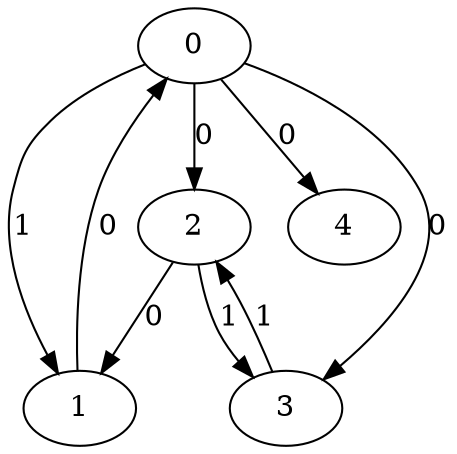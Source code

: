 // Source:691 Canonical: -1 1 0 0 0 0 -1 -1 -1 -1 -1 0 -1 1 -1 -1 -1 1 -1 -1 -1 -1 -1 -1 -1
digraph HRA_from_691_graph_000 {
  0 -> 1 [label="1"];
  0 -> 2 [label="0"];
  0 -> 3 [label="0"];
  1 -> 0 [label="0"];
  2 -> 1 [label="0"];
  2 -> 3 [label="1"];
  3 -> 2 [label="1"];
  0 -> 4 [label="0"];
}

// Source:691 Canonical: -1 1 0 0 0 0 -1 -1 -1 -1 -1 0 -1 1 -1 -1 -1 1 -1 -1 0 -1 -1 -1 -1
digraph HRA_from_691_graph_001 {
  0 -> 1 [label="1"];
  0 -> 2 [label="0"];
  0 -> 3 [label="0"];
  1 -> 0 [label="0"];
  2 -> 1 [label="0"];
  2 -> 3 [label="1"];
  3 -> 2 [label="1"];
  0 -> 4 [label="0"];
  4 -> 0 [label="0"];
}

// Source:691 Canonical: -1 1 0 0 -1 0 -1 -1 -1 0 -1 0 -1 1 -1 -1 -1 1 -1 -1 -1 -1 -1 -1 -1
digraph HRA_from_691_graph_002 {
  0 -> 1 [label="1"];
  0 -> 2 [label="0"];
  0 -> 3 [label="0"];
  1 -> 0 [label="0"];
  2 -> 1 [label="0"];
  2 -> 3 [label="1"];
  3 -> 2 [label="1"];
  1 -> 4 [label="0"];
}

// Source:691 Canonical: -1 1 0 0 0 0 -1 -1 -1 0 -1 0 -1 1 -1 -1 -1 1 -1 -1 -1 -1 -1 -1 -1
digraph HRA_from_691_graph_003 {
  0 -> 1 [label="1"];
  0 -> 2 [label="0"];
  0 -> 3 [label="0"];
  1 -> 0 [label="0"];
  2 -> 1 [label="0"];
  2 -> 3 [label="1"];
  3 -> 2 [label="1"];
  0 -> 4 [label="0"];
  1 -> 4 [label="0"];
}

// Source:691 Canonical: -1 1 0 0 -1 0 -1 -1 -1 0 -1 0 -1 1 -1 -1 -1 1 -1 -1 0 -1 -1 -1 -1
digraph HRA_from_691_graph_004 {
  0 -> 1 [label="1"];
  0 -> 2 [label="0"];
  0 -> 3 [label="0"];
  1 -> 0 [label="0"];
  2 -> 1 [label="0"];
  2 -> 3 [label="1"];
  3 -> 2 [label="1"];
  4 -> 0 [label="0"];
  1 -> 4 [label="0"];
}

// Source:691 Canonical: -1 1 0 0 0 0 -1 -1 -1 0 -1 0 -1 1 -1 -1 -1 1 -1 -1 0 -1 -1 -1 -1
digraph HRA_from_691_graph_005 {
  0 -> 1 [label="1"];
  0 -> 2 [label="0"];
  0 -> 3 [label="0"];
  1 -> 0 [label="0"];
  2 -> 1 [label="0"];
  2 -> 3 [label="1"];
  3 -> 2 [label="1"];
  0 -> 4 [label="0"];
  4 -> 0 [label="0"];
  1 -> 4 [label="0"];
}

// Source:691 Canonical: -1 1 0 0 0 0 -1 -1 -1 -1 -1 0 -1 1 -1 -1 -1 1 -1 -1 -1 0 -1 -1 -1
digraph HRA_from_691_graph_006 {
  0 -> 1 [label="1"];
  0 -> 2 [label="0"];
  0 -> 3 [label="0"];
  1 -> 0 [label="0"];
  2 -> 1 [label="0"];
  2 -> 3 [label="1"];
  3 -> 2 [label="1"];
  0 -> 4 [label="0"];
  4 -> 1 [label="0"];
}

// Source:691 Canonical: -1 1 0 0 0 0 -1 -1 -1 -1 -1 0 -1 1 -1 -1 -1 1 -1 -1 0 0 -1 -1 -1
digraph HRA_from_691_graph_007 {
  0 -> 1 [label="1"];
  0 -> 2 [label="0"];
  0 -> 3 [label="0"];
  1 -> 0 [label="0"];
  2 -> 1 [label="0"];
  2 -> 3 [label="1"];
  3 -> 2 [label="1"];
  0 -> 4 [label="0"];
  4 -> 0 [label="0"];
  4 -> 1 [label="0"];
}

// Source:691 Canonical: -1 1 0 0 -1 0 -1 -1 -1 0 -1 0 -1 1 -1 -1 -1 1 -1 -1 -1 0 -1 -1 -1
digraph HRA_from_691_graph_008 {
  0 -> 1 [label="1"];
  0 -> 2 [label="0"];
  0 -> 3 [label="0"];
  1 -> 0 [label="0"];
  2 -> 1 [label="0"];
  2 -> 3 [label="1"];
  3 -> 2 [label="1"];
  1 -> 4 [label="0"];
  4 -> 1 [label="0"];
}

// Source:691 Canonical: -1 1 0 0 0 0 -1 -1 -1 0 -1 0 -1 1 -1 -1 -1 1 -1 -1 -1 0 -1 -1 -1
digraph HRA_from_691_graph_009 {
  0 -> 1 [label="1"];
  0 -> 2 [label="0"];
  0 -> 3 [label="0"];
  1 -> 0 [label="0"];
  2 -> 1 [label="0"];
  2 -> 3 [label="1"];
  3 -> 2 [label="1"];
  0 -> 4 [label="0"];
  1 -> 4 [label="0"];
  4 -> 1 [label="0"];
}

// Source:691 Canonical: -1 1 0 0 -1 0 -1 -1 -1 0 -1 0 -1 1 -1 -1 -1 1 -1 -1 0 0 -1 -1 -1
digraph HRA_from_691_graph_010 {
  0 -> 1 [label="1"];
  0 -> 2 [label="0"];
  0 -> 3 [label="0"];
  1 -> 0 [label="0"];
  2 -> 1 [label="0"];
  2 -> 3 [label="1"];
  3 -> 2 [label="1"];
  4 -> 0 [label="0"];
  1 -> 4 [label="0"];
  4 -> 1 [label="0"];
}

// Source:691 Canonical: -1 1 0 0 0 0 -1 -1 -1 0 -1 0 -1 1 -1 -1 -1 1 -1 -1 0 0 -1 -1 -1
digraph HRA_from_691_graph_011 {
  0 -> 1 [label="1"];
  0 -> 2 [label="0"];
  0 -> 3 [label="0"];
  1 -> 0 [label="0"];
  2 -> 1 [label="0"];
  2 -> 3 [label="1"];
  3 -> 2 [label="1"];
  0 -> 4 [label="0"];
  4 -> 0 [label="0"];
  1 -> 4 [label="0"];
  4 -> 1 [label="0"];
}

// Source:691 Canonical: -1 1 0 0 -1 0 -1 -1 -1 -1 -1 0 -1 1 0 -1 -1 1 -1 -1 -1 -1 -1 -1 -1
digraph HRA_from_691_graph_012 {
  0 -> 1 [label="1"];
  0 -> 2 [label="0"];
  0 -> 3 [label="0"];
  1 -> 0 [label="0"];
  2 -> 1 [label="0"];
  2 -> 3 [label="1"];
  3 -> 2 [label="1"];
  2 -> 4 [label="0"];
}

// Source:691 Canonical: -1 1 0 0 0 0 -1 -1 -1 -1 -1 0 -1 1 0 -1 -1 1 -1 -1 -1 -1 -1 -1 -1
digraph HRA_from_691_graph_013 {
  0 -> 1 [label="1"];
  0 -> 2 [label="0"];
  0 -> 3 [label="0"];
  1 -> 0 [label="0"];
  2 -> 1 [label="0"];
  2 -> 3 [label="1"];
  3 -> 2 [label="1"];
  0 -> 4 [label="0"];
  2 -> 4 [label="0"];
}

// Source:691 Canonical: -1 1 0 0 -1 0 -1 -1 -1 -1 -1 0 -1 1 0 -1 -1 1 -1 -1 0 -1 -1 -1 -1
digraph HRA_from_691_graph_014 {
  0 -> 1 [label="1"];
  0 -> 2 [label="0"];
  0 -> 3 [label="0"];
  1 -> 0 [label="0"];
  2 -> 1 [label="0"];
  2 -> 3 [label="1"];
  3 -> 2 [label="1"];
  4 -> 0 [label="0"];
  2 -> 4 [label="0"];
}

// Source:691 Canonical: -1 1 0 0 0 0 -1 -1 -1 -1 -1 0 -1 1 0 -1 -1 1 -1 -1 0 -1 -1 -1 -1
digraph HRA_from_691_graph_015 {
  0 -> 1 [label="1"];
  0 -> 2 [label="0"];
  0 -> 3 [label="0"];
  1 -> 0 [label="0"];
  2 -> 1 [label="0"];
  2 -> 3 [label="1"];
  3 -> 2 [label="1"];
  0 -> 4 [label="0"];
  4 -> 0 [label="0"];
  2 -> 4 [label="0"];
}

// Source:691 Canonical: -1 1 0 0 -1 0 -1 -1 -1 0 -1 0 -1 1 0 -1 -1 1 -1 -1 -1 -1 -1 -1 -1
digraph HRA_from_691_graph_016 {
  0 -> 1 [label="1"];
  0 -> 2 [label="0"];
  0 -> 3 [label="0"];
  1 -> 0 [label="0"];
  2 -> 1 [label="0"];
  2 -> 3 [label="1"];
  3 -> 2 [label="1"];
  1 -> 4 [label="0"];
  2 -> 4 [label="0"];
}

// Source:691 Canonical: -1 1 0 0 0 0 -1 -1 -1 0 -1 0 -1 1 0 -1 -1 1 -1 -1 -1 -1 -1 -1 -1
digraph HRA_from_691_graph_017 {
  0 -> 1 [label="1"];
  0 -> 2 [label="0"];
  0 -> 3 [label="0"];
  1 -> 0 [label="0"];
  2 -> 1 [label="0"];
  2 -> 3 [label="1"];
  3 -> 2 [label="1"];
  0 -> 4 [label="0"];
  1 -> 4 [label="0"];
  2 -> 4 [label="0"];
}

// Source:691 Canonical: -1 1 0 0 -1 0 -1 -1 -1 0 -1 0 -1 1 0 -1 -1 1 -1 -1 0 -1 -1 -1 -1
digraph HRA_from_691_graph_018 {
  0 -> 1 [label="1"];
  0 -> 2 [label="0"];
  0 -> 3 [label="0"];
  1 -> 0 [label="0"];
  2 -> 1 [label="0"];
  2 -> 3 [label="1"];
  3 -> 2 [label="1"];
  4 -> 0 [label="0"];
  1 -> 4 [label="0"];
  2 -> 4 [label="0"];
}

// Source:691 Canonical: -1 1 0 0 0 0 -1 -1 -1 0 -1 0 -1 1 0 -1 -1 1 -1 -1 0 -1 -1 -1 -1
digraph HRA_from_691_graph_019 {
  0 -> 1 [label="1"];
  0 -> 2 [label="0"];
  0 -> 3 [label="0"];
  1 -> 0 [label="0"];
  2 -> 1 [label="0"];
  2 -> 3 [label="1"];
  3 -> 2 [label="1"];
  0 -> 4 [label="0"];
  4 -> 0 [label="0"];
  1 -> 4 [label="0"];
  2 -> 4 [label="0"];
}

// Source:691 Canonical: -1 1 0 0 -1 0 -1 -1 -1 -1 -1 0 -1 1 0 -1 -1 1 -1 -1 -1 0 -1 -1 -1
digraph HRA_from_691_graph_020 {
  0 -> 1 [label="1"];
  0 -> 2 [label="0"];
  0 -> 3 [label="0"];
  1 -> 0 [label="0"];
  2 -> 1 [label="0"];
  2 -> 3 [label="1"];
  3 -> 2 [label="1"];
  4 -> 1 [label="0"];
  2 -> 4 [label="0"];
}

// Source:691 Canonical: -1 1 0 0 0 0 -1 -1 -1 -1 -1 0 -1 1 0 -1 -1 1 -1 -1 -1 0 -1 -1 -1
digraph HRA_from_691_graph_021 {
  0 -> 1 [label="1"];
  0 -> 2 [label="0"];
  0 -> 3 [label="0"];
  1 -> 0 [label="0"];
  2 -> 1 [label="0"];
  2 -> 3 [label="1"];
  3 -> 2 [label="1"];
  0 -> 4 [label="0"];
  4 -> 1 [label="0"];
  2 -> 4 [label="0"];
}

// Source:691 Canonical: -1 1 0 0 -1 0 -1 -1 -1 -1 -1 0 -1 1 0 -1 -1 1 -1 -1 0 0 -1 -1 -1
digraph HRA_from_691_graph_022 {
  0 -> 1 [label="1"];
  0 -> 2 [label="0"];
  0 -> 3 [label="0"];
  1 -> 0 [label="0"];
  2 -> 1 [label="0"];
  2 -> 3 [label="1"];
  3 -> 2 [label="1"];
  4 -> 0 [label="0"];
  4 -> 1 [label="0"];
  2 -> 4 [label="0"];
}

// Source:691 Canonical: -1 1 0 0 0 0 -1 -1 -1 -1 -1 0 -1 1 0 -1 -1 1 -1 -1 0 0 -1 -1 -1
digraph HRA_from_691_graph_023 {
  0 -> 1 [label="1"];
  0 -> 2 [label="0"];
  0 -> 3 [label="0"];
  1 -> 0 [label="0"];
  2 -> 1 [label="0"];
  2 -> 3 [label="1"];
  3 -> 2 [label="1"];
  0 -> 4 [label="0"];
  4 -> 0 [label="0"];
  4 -> 1 [label="0"];
  2 -> 4 [label="0"];
}

// Source:691 Canonical: -1 1 0 0 -1 0 -1 -1 -1 0 -1 0 -1 1 0 -1 -1 1 -1 -1 -1 0 -1 -1 -1
digraph HRA_from_691_graph_024 {
  0 -> 1 [label="1"];
  0 -> 2 [label="0"];
  0 -> 3 [label="0"];
  1 -> 0 [label="0"];
  2 -> 1 [label="0"];
  2 -> 3 [label="1"];
  3 -> 2 [label="1"];
  1 -> 4 [label="0"];
  4 -> 1 [label="0"];
  2 -> 4 [label="0"];
}

// Source:691 Canonical: -1 1 0 0 0 0 -1 -1 -1 0 -1 0 -1 1 0 -1 -1 1 -1 -1 -1 0 -1 -1 -1
digraph HRA_from_691_graph_025 {
  0 -> 1 [label="1"];
  0 -> 2 [label="0"];
  0 -> 3 [label="0"];
  1 -> 0 [label="0"];
  2 -> 1 [label="0"];
  2 -> 3 [label="1"];
  3 -> 2 [label="1"];
  0 -> 4 [label="0"];
  1 -> 4 [label="0"];
  4 -> 1 [label="0"];
  2 -> 4 [label="0"];
}

// Source:691 Canonical: -1 1 0 0 -1 0 -1 -1 -1 0 -1 0 -1 1 0 -1 -1 1 -1 -1 0 0 -1 -1 -1
digraph HRA_from_691_graph_026 {
  0 -> 1 [label="1"];
  0 -> 2 [label="0"];
  0 -> 3 [label="0"];
  1 -> 0 [label="0"];
  2 -> 1 [label="0"];
  2 -> 3 [label="1"];
  3 -> 2 [label="1"];
  4 -> 0 [label="0"];
  1 -> 4 [label="0"];
  4 -> 1 [label="0"];
  2 -> 4 [label="0"];
}

// Source:691 Canonical: -1 1 0 0 0 0 -1 -1 -1 0 -1 0 -1 1 0 -1 -1 1 -1 -1 0 0 -1 -1 -1
digraph HRA_from_691_graph_027 {
  0 -> 1 [label="1"];
  0 -> 2 [label="0"];
  0 -> 3 [label="0"];
  1 -> 0 [label="0"];
  2 -> 1 [label="0"];
  2 -> 3 [label="1"];
  3 -> 2 [label="1"];
  0 -> 4 [label="0"];
  4 -> 0 [label="0"];
  1 -> 4 [label="0"];
  4 -> 1 [label="0"];
  2 -> 4 [label="0"];
}

// Source:691 Canonical: -1 1 0 0 0 0 -1 -1 -1 -1 -1 0 -1 1 -1 -1 -1 1 -1 -1 -1 -1 0 -1 -1
digraph HRA_from_691_graph_028 {
  0 -> 1 [label="1"];
  0 -> 2 [label="0"];
  0 -> 3 [label="0"];
  1 -> 0 [label="0"];
  2 -> 1 [label="0"];
  2 -> 3 [label="1"];
  3 -> 2 [label="1"];
  0 -> 4 [label="0"];
  4 -> 2 [label="0"];
}

// Source:691 Canonical: -1 1 0 0 0 0 -1 -1 -1 -1 -1 0 -1 1 -1 -1 -1 1 -1 -1 0 -1 0 -1 -1
digraph HRA_from_691_graph_029 {
  0 -> 1 [label="1"];
  0 -> 2 [label="0"];
  0 -> 3 [label="0"];
  1 -> 0 [label="0"];
  2 -> 1 [label="0"];
  2 -> 3 [label="1"];
  3 -> 2 [label="1"];
  0 -> 4 [label="0"];
  4 -> 0 [label="0"];
  4 -> 2 [label="0"];
}

// Source:691 Canonical: -1 1 0 0 -1 0 -1 -1 -1 0 -1 0 -1 1 -1 -1 -1 1 -1 -1 -1 -1 0 -1 -1
digraph HRA_from_691_graph_030 {
  0 -> 1 [label="1"];
  0 -> 2 [label="0"];
  0 -> 3 [label="0"];
  1 -> 0 [label="0"];
  2 -> 1 [label="0"];
  2 -> 3 [label="1"];
  3 -> 2 [label="1"];
  1 -> 4 [label="0"];
  4 -> 2 [label="0"];
}

// Source:691 Canonical: -1 1 0 0 0 0 -1 -1 -1 0 -1 0 -1 1 -1 -1 -1 1 -1 -1 -1 -1 0 -1 -1
digraph HRA_from_691_graph_031 {
  0 -> 1 [label="1"];
  0 -> 2 [label="0"];
  0 -> 3 [label="0"];
  1 -> 0 [label="0"];
  2 -> 1 [label="0"];
  2 -> 3 [label="1"];
  3 -> 2 [label="1"];
  0 -> 4 [label="0"];
  1 -> 4 [label="0"];
  4 -> 2 [label="0"];
}

// Source:691 Canonical: -1 1 0 0 -1 0 -1 -1 -1 0 -1 0 -1 1 -1 -1 -1 1 -1 -1 0 -1 0 -1 -1
digraph HRA_from_691_graph_032 {
  0 -> 1 [label="1"];
  0 -> 2 [label="0"];
  0 -> 3 [label="0"];
  1 -> 0 [label="0"];
  2 -> 1 [label="0"];
  2 -> 3 [label="1"];
  3 -> 2 [label="1"];
  4 -> 0 [label="0"];
  1 -> 4 [label="0"];
  4 -> 2 [label="0"];
}

// Source:691 Canonical: -1 1 0 0 0 0 -1 -1 -1 0 -1 0 -1 1 -1 -1 -1 1 -1 -1 0 -1 0 -1 -1
digraph HRA_from_691_graph_033 {
  0 -> 1 [label="1"];
  0 -> 2 [label="0"];
  0 -> 3 [label="0"];
  1 -> 0 [label="0"];
  2 -> 1 [label="0"];
  2 -> 3 [label="1"];
  3 -> 2 [label="1"];
  0 -> 4 [label="0"];
  4 -> 0 [label="0"];
  1 -> 4 [label="0"];
  4 -> 2 [label="0"];
}

// Source:691 Canonical: -1 1 0 0 0 0 -1 -1 -1 -1 -1 0 -1 1 -1 -1 -1 1 -1 -1 -1 0 0 -1 -1
digraph HRA_from_691_graph_034 {
  0 -> 1 [label="1"];
  0 -> 2 [label="0"];
  0 -> 3 [label="0"];
  1 -> 0 [label="0"];
  2 -> 1 [label="0"];
  2 -> 3 [label="1"];
  3 -> 2 [label="1"];
  0 -> 4 [label="0"];
  4 -> 1 [label="0"];
  4 -> 2 [label="0"];
}

// Source:691 Canonical: -1 1 0 0 0 0 -1 -1 -1 -1 -1 0 -1 1 -1 -1 -1 1 -1 -1 0 0 0 -1 -1
digraph HRA_from_691_graph_035 {
  0 -> 1 [label="1"];
  0 -> 2 [label="0"];
  0 -> 3 [label="0"];
  1 -> 0 [label="0"];
  2 -> 1 [label="0"];
  2 -> 3 [label="1"];
  3 -> 2 [label="1"];
  0 -> 4 [label="0"];
  4 -> 0 [label="0"];
  4 -> 1 [label="0"];
  4 -> 2 [label="0"];
}

// Source:691 Canonical: -1 1 0 0 -1 0 -1 -1 -1 0 -1 0 -1 1 -1 -1 -1 1 -1 -1 -1 0 0 -1 -1
digraph HRA_from_691_graph_036 {
  0 -> 1 [label="1"];
  0 -> 2 [label="0"];
  0 -> 3 [label="0"];
  1 -> 0 [label="0"];
  2 -> 1 [label="0"];
  2 -> 3 [label="1"];
  3 -> 2 [label="1"];
  1 -> 4 [label="0"];
  4 -> 1 [label="0"];
  4 -> 2 [label="0"];
}

// Source:691 Canonical: -1 1 0 0 0 0 -1 -1 -1 0 -1 0 -1 1 -1 -1 -1 1 -1 -1 -1 0 0 -1 -1
digraph HRA_from_691_graph_037 {
  0 -> 1 [label="1"];
  0 -> 2 [label="0"];
  0 -> 3 [label="0"];
  1 -> 0 [label="0"];
  2 -> 1 [label="0"];
  2 -> 3 [label="1"];
  3 -> 2 [label="1"];
  0 -> 4 [label="0"];
  1 -> 4 [label="0"];
  4 -> 1 [label="0"];
  4 -> 2 [label="0"];
}

// Source:691 Canonical: -1 1 0 0 -1 0 -1 -1 -1 0 -1 0 -1 1 -1 -1 -1 1 -1 -1 0 0 0 -1 -1
digraph HRA_from_691_graph_038 {
  0 -> 1 [label="1"];
  0 -> 2 [label="0"];
  0 -> 3 [label="0"];
  1 -> 0 [label="0"];
  2 -> 1 [label="0"];
  2 -> 3 [label="1"];
  3 -> 2 [label="1"];
  4 -> 0 [label="0"];
  1 -> 4 [label="0"];
  4 -> 1 [label="0"];
  4 -> 2 [label="0"];
}

// Source:691 Canonical: -1 1 0 0 0 0 -1 -1 -1 0 -1 0 -1 1 -1 -1 -1 1 -1 -1 0 0 0 -1 -1
digraph HRA_from_691_graph_039 {
  0 -> 1 [label="1"];
  0 -> 2 [label="0"];
  0 -> 3 [label="0"];
  1 -> 0 [label="0"];
  2 -> 1 [label="0"];
  2 -> 3 [label="1"];
  3 -> 2 [label="1"];
  0 -> 4 [label="0"];
  4 -> 0 [label="0"];
  1 -> 4 [label="0"];
  4 -> 1 [label="0"];
  4 -> 2 [label="0"];
}

// Source:691 Canonical: -1 1 0 0 -1 0 -1 -1 -1 -1 -1 0 -1 1 0 -1 -1 1 -1 -1 -1 -1 0 -1 -1
digraph HRA_from_691_graph_040 {
  0 -> 1 [label="1"];
  0 -> 2 [label="0"];
  0 -> 3 [label="0"];
  1 -> 0 [label="0"];
  2 -> 1 [label="0"];
  2 -> 3 [label="1"];
  3 -> 2 [label="1"];
  2 -> 4 [label="0"];
  4 -> 2 [label="0"];
}

// Source:691 Canonical: -1 1 0 0 0 0 -1 -1 -1 -1 -1 0 -1 1 0 -1 -1 1 -1 -1 -1 -1 0 -1 -1
digraph HRA_from_691_graph_041 {
  0 -> 1 [label="1"];
  0 -> 2 [label="0"];
  0 -> 3 [label="0"];
  1 -> 0 [label="0"];
  2 -> 1 [label="0"];
  2 -> 3 [label="1"];
  3 -> 2 [label="1"];
  0 -> 4 [label="0"];
  2 -> 4 [label="0"];
  4 -> 2 [label="0"];
}

// Source:691 Canonical: -1 1 0 0 -1 0 -1 -1 -1 -1 -1 0 -1 1 0 -1 -1 1 -1 -1 0 -1 0 -1 -1
digraph HRA_from_691_graph_042 {
  0 -> 1 [label="1"];
  0 -> 2 [label="0"];
  0 -> 3 [label="0"];
  1 -> 0 [label="0"];
  2 -> 1 [label="0"];
  2 -> 3 [label="1"];
  3 -> 2 [label="1"];
  4 -> 0 [label="0"];
  2 -> 4 [label="0"];
  4 -> 2 [label="0"];
}

// Source:691 Canonical: -1 1 0 0 0 0 -1 -1 -1 -1 -1 0 -1 1 0 -1 -1 1 -1 -1 0 -1 0 -1 -1
digraph HRA_from_691_graph_043 {
  0 -> 1 [label="1"];
  0 -> 2 [label="0"];
  0 -> 3 [label="0"];
  1 -> 0 [label="0"];
  2 -> 1 [label="0"];
  2 -> 3 [label="1"];
  3 -> 2 [label="1"];
  0 -> 4 [label="0"];
  4 -> 0 [label="0"];
  2 -> 4 [label="0"];
  4 -> 2 [label="0"];
}

// Source:691 Canonical: -1 1 0 0 -1 0 -1 -1 -1 0 -1 0 -1 1 0 -1 -1 1 -1 -1 -1 -1 0 -1 -1
digraph HRA_from_691_graph_044 {
  0 -> 1 [label="1"];
  0 -> 2 [label="0"];
  0 -> 3 [label="0"];
  1 -> 0 [label="0"];
  2 -> 1 [label="0"];
  2 -> 3 [label="1"];
  3 -> 2 [label="1"];
  1 -> 4 [label="0"];
  2 -> 4 [label="0"];
  4 -> 2 [label="0"];
}

// Source:691 Canonical: -1 1 0 0 0 0 -1 -1 -1 0 -1 0 -1 1 0 -1 -1 1 -1 -1 -1 -1 0 -1 -1
digraph HRA_from_691_graph_045 {
  0 -> 1 [label="1"];
  0 -> 2 [label="0"];
  0 -> 3 [label="0"];
  1 -> 0 [label="0"];
  2 -> 1 [label="0"];
  2 -> 3 [label="1"];
  3 -> 2 [label="1"];
  0 -> 4 [label="0"];
  1 -> 4 [label="0"];
  2 -> 4 [label="0"];
  4 -> 2 [label="0"];
}

// Source:691 Canonical: -1 1 0 0 -1 0 -1 -1 -1 0 -1 0 -1 1 0 -1 -1 1 -1 -1 0 -1 0 -1 -1
digraph HRA_from_691_graph_046 {
  0 -> 1 [label="1"];
  0 -> 2 [label="0"];
  0 -> 3 [label="0"];
  1 -> 0 [label="0"];
  2 -> 1 [label="0"];
  2 -> 3 [label="1"];
  3 -> 2 [label="1"];
  4 -> 0 [label="0"];
  1 -> 4 [label="0"];
  2 -> 4 [label="0"];
  4 -> 2 [label="0"];
}

// Source:691 Canonical: -1 1 0 0 0 0 -1 -1 -1 0 -1 0 -1 1 0 -1 -1 1 -1 -1 0 -1 0 -1 -1
digraph HRA_from_691_graph_047 {
  0 -> 1 [label="1"];
  0 -> 2 [label="0"];
  0 -> 3 [label="0"];
  1 -> 0 [label="0"];
  2 -> 1 [label="0"];
  2 -> 3 [label="1"];
  3 -> 2 [label="1"];
  0 -> 4 [label="0"];
  4 -> 0 [label="0"];
  1 -> 4 [label="0"];
  2 -> 4 [label="0"];
  4 -> 2 [label="0"];
}

// Source:691 Canonical: -1 1 0 0 -1 0 -1 -1 -1 -1 -1 0 -1 1 0 -1 -1 1 -1 -1 -1 0 0 -1 -1
digraph HRA_from_691_graph_048 {
  0 -> 1 [label="1"];
  0 -> 2 [label="0"];
  0 -> 3 [label="0"];
  1 -> 0 [label="0"];
  2 -> 1 [label="0"];
  2 -> 3 [label="1"];
  3 -> 2 [label="1"];
  4 -> 1 [label="0"];
  2 -> 4 [label="0"];
  4 -> 2 [label="0"];
}

// Source:691 Canonical: -1 1 0 0 0 0 -1 -1 -1 -1 -1 0 -1 1 0 -1 -1 1 -1 -1 -1 0 0 -1 -1
digraph HRA_from_691_graph_049 {
  0 -> 1 [label="1"];
  0 -> 2 [label="0"];
  0 -> 3 [label="0"];
  1 -> 0 [label="0"];
  2 -> 1 [label="0"];
  2 -> 3 [label="1"];
  3 -> 2 [label="1"];
  0 -> 4 [label="0"];
  4 -> 1 [label="0"];
  2 -> 4 [label="0"];
  4 -> 2 [label="0"];
}

// Source:691 Canonical: -1 1 0 0 -1 0 -1 -1 -1 -1 -1 0 -1 1 0 -1 -1 1 -1 -1 0 0 0 -1 -1
digraph HRA_from_691_graph_050 {
  0 -> 1 [label="1"];
  0 -> 2 [label="0"];
  0 -> 3 [label="0"];
  1 -> 0 [label="0"];
  2 -> 1 [label="0"];
  2 -> 3 [label="1"];
  3 -> 2 [label="1"];
  4 -> 0 [label="0"];
  4 -> 1 [label="0"];
  2 -> 4 [label="0"];
  4 -> 2 [label="0"];
}

// Source:691 Canonical: -1 1 0 0 0 0 -1 -1 -1 -1 -1 0 -1 1 0 -1 -1 1 -1 -1 0 0 0 -1 -1
digraph HRA_from_691_graph_051 {
  0 -> 1 [label="1"];
  0 -> 2 [label="0"];
  0 -> 3 [label="0"];
  1 -> 0 [label="0"];
  2 -> 1 [label="0"];
  2 -> 3 [label="1"];
  3 -> 2 [label="1"];
  0 -> 4 [label="0"];
  4 -> 0 [label="0"];
  4 -> 1 [label="0"];
  2 -> 4 [label="0"];
  4 -> 2 [label="0"];
}

// Source:691 Canonical: -1 1 0 0 -1 0 -1 -1 -1 0 -1 0 -1 1 0 -1 -1 1 -1 -1 -1 0 0 -1 -1
digraph HRA_from_691_graph_052 {
  0 -> 1 [label="1"];
  0 -> 2 [label="0"];
  0 -> 3 [label="0"];
  1 -> 0 [label="0"];
  2 -> 1 [label="0"];
  2 -> 3 [label="1"];
  3 -> 2 [label="1"];
  1 -> 4 [label="0"];
  4 -> 1 [label="0"];
  2 -> 4 [label="0"];
  4 -> 2 [label="0"];
}

// Source:691 Canonical: -1 1 0 0 0 0 -1 -1 -1 0 -1 0 -1 1 0 -1 -1 1 -1 -1 -1 0 0 -1 -1
digraph HRA_from_691_graph_053 {
  0 -> 1 [label="1"];
  0 -> 2 [label="0"];
  0 -> 3 [label="0"];
  1 -> 0 [label="0"];
  2 -> 1 [label="0"];
  2 -> 3 [label="1"];
  3 -> 2 [label="1"];
  0 -> 4 [label="0"];
  1 -> 4 [label="0"];
  4 -> 1 [label="0"];
  2 -> 4 [label="0"];
  4 -> 2 [label="0"];
}

// Source:691 Canonical: -1 1 0 0 -1 0 -1 -1 -1 0 -1 0 -1 1 0 -1 -1 1 -1 -1 0 0 0 -1 -1
digraph HRA_from_691_graph_054 {
  0 -> 1 [label="1"];
  0 -> 2 [label="0"];
  0 -> 3 [label="0"];
  1 -> 0 [label="0"];
  2 -> 1 [label="0"];
  2 -> 3 [label="1"];
  3 -> 2 [label="1"];
  4 -> 0 [label="0"];
  1 -> 4 [label="0"];
  4 -> 1 [label="0"];
  2 -> 4 [label="0"];
  4 -> 2 [label="0"];
}

// Source:691 Canonical: -1 1 0 0 0 0 -1 -1 -1 0 -1 0 -1 1 0 -1 -1 1 -1 -1 0 0 0 -1 -1
digraph HRA_from_691_graph_055 {
  0 -> 1 [label="1"];
  0 -> 2 [label="0"];
  0 -> 3 [label="0"];
  1 -> 0 [label="0"];
  2 -> 1 [label="0"];
  2 -> 3 [label="1"];
  3 -> 2 [label="1"];
  0 -> 4 [label="0"];
  4 -> 0 [label="0"];
  1 -> 4 [label="0"];
  4 -> 1 [label="0"];
  2 -> 4 [label="0"];
  4 -> 2 [label="0"];
}

// Source:691 Canonical: -1 1 0 0 -1 0 -1 -1 -1 -1 -1 0 -1 1 -1 -1 -1 1 -1 0 -1 -1 -1 -1 -1
digraph HRA_from_691_graph_056 {
  0 -> 1 [label="1"];
  0 -> 2 [label="0"];
  0 -> 3 [label="0"];
  1 -> 0 [label="0"];
  2 -> 1 [label="0"];
  2 -> 3 [label="1"];
  3 -> 2 [label="1"];
  3 -> 4 [label="0"];
}

// Source:691 Canonical: -1 1 0 0 0 0 -1 -1 -1 -1 -1 0 -1 1 -1 -1 -1 1 -1 0 -1 -1 -1 -1 -1
digraph HRA_from_691_graph_057 {
  0 -> 1 [label="1"];
  0 -> 2 [label="0"];
  0 -> 3 [label="0"];
  1 -> 0 [label="0"];
  2 -> 1 [label="0"];
  2 -> 3 [label="1"];
  3 -> 2 [label="1"];
  0 -> 4 [label="0"];
  3 -> 4 [label="0"];
}

// Source:691 Canonical: -1 1 0 0 -1 0 -1 -1 -1 -1 -1 0 -1 1 -1 -1 -1 1 -1 0 0 -1 -1 -1 -1
digraph HRA_from_691_graph_058 {
  0 -> 1 [label="1"];
  0 -> 2 [label="0"];
  0 -> 3 [label="0"];
  1 -> 0 [label="0"];
  2 -> 1 [label="0"];
  2 -> 3 [label="1"];
  3 -> 2 [label="1"];
  4 -> 0 [label="0"];
  3 -> 4 [label="0"];
}

// Source:691 Canonical: -1 1 0 0 0 0 -1 -1 -1 -1 -1 0 -1 1 -1 -1 -1 1 -1 0 0 -1 -1 -1 -1
digraph HRA_from_691_graph_059 {
  0 -> 1 [label="1"];
  0 -> 2 [label="0"];
  0 -> 3 [label="0"];
  1 -> 0 [label="0"];
  2 -> 1 [label="0"];
  2 -> 3 [label="1"];
  3 -> 2 [label="1"];
  0 -> 4 [label="0"];
  4 -> 0 [label="0"];
  3 -> 4 [label="0"];
}

// Source:691 Canonical: -1 1 0 0 -1 0 -1 -1 -1 0 -1 0 -1 1 -1 -1 -1 1 -1 0 -1 -1 -1 -1 -1
digraph HRA_from_691_graph_060 {
  0 -> 1 [label="1"];
  0 -> 2 [label="0"];
  0 -> 3 [label="0"];
  1 -> 0 [label="0"];
  2 -> 1 [label="0"];
  2 -> 3 [label="1"];
  3 -> 2 [label="1"];
  1 -> 4 [label="0"];
  3 -> 4 [label="0"];
}

// Source:691 Canonical: -1 1 0 0 0 0 -1 -1 -1 0 -1 0 -1 1 -1 -1 -1 1 -1 0 -1 -1 -1 -1 -1
digraph HRA_from_691_graph_061 {
  0 -> 1 [label="1"];
  0 -> 2 [label="0"];
  0 -> 3 [label="0"];
  1 -> 0 [label="0"];
  2 -> 1 [label="0"];
  2 -> 3 [label="1"];
  3 -> 2 [label="1"];
  0 -> 4 [label="0"];
  1 -> 4 [label="0"];
  3 -> 4 [label="0"];
}

// Source:691 Canonical: -1 1 0 0 -1 0 -1 -1 -1 0 -1 0 -1 1 -1 -1 -1 1 -1 0 0 -1 -1 -1 -1
digraph HRA_from_691_graph_062 {
  0 -> 1 [label="1"];
  0 -> 2 [label="0"];
  0 -> 3 [label="0"];
  1 -> 0 [label="0"];
  2 -> 1 [label="0"];
  2 -> 3 [label="1"];
  3 -> 2 [label="1"];
  4 -> 0 [label="0"];
  1 -> 4 [label="0"];
  3 -> 4 [label="0"];
}

// Source:691 Canonical: -1 1 0 0 0 0 -1 -1 -1 0 -1 0 -1 1 -1 -1 -1 1 -1 0 0 -1 -1 -1 -1
digraph HRA_from_691_graph_063 {
  0 -> 1 [label="1"];
  0 -> 2 [label="0"];
  0 -> 3 [label="0"];
  1 -> 0 [label="0"];
  2 -> 1 [label="0"];
  2 -> 3 [label="1"];
  3 -> 2 [label="1"];
  0 -> 4 [label="0"];
  4 -> 0 [label="0"];
  1 -> 4 [label="0"];
  3 -> 4 [label="0"];
}

// Source:691 Canonical: -1 1 0 0 -1 0 -1 -1 -1 -1 -1 0 -1 1 -1 -1 -1 1 -1 0 -1 0 -1 -1 -1
digraph HRA_from_691_graph_064 {
  0 -> 1 [label="1"];
  0 -> 2 [label="0"];
  0 -> 3 [label="0"];
  1 -> 0 [label="0"];
  2 -> 1 [label="0"];
  2 -> 3 [label="1"];
  3 -> 2 [label="1"];
  4 -> 1 [label="0"];
  3 -> 4 [label="0"];
}

// Source:691 Canonical: -1 1 0 0 0 0 -1 -1 -1 -1 -1 0 -1 1 -1 -1 -1 1 -1 0 -1 0 -1 -1 -1
digraph HRA_from_691_graph_065 {
  0 -> 1 [label="1"];
  0 -> 2 [label="0"];
  0 -> 3 [label="0"];
  1 -> 0 [label="0"];
  2 -> 1 [label="0"];
  2 -> 3 [label="1"];
  3 -> 2 [label="1"];
  0 -> 4 [label="0"];
  4 -> 1 [label="0"];
  3 -> 4 [label="0"];
}

// Source:691 Canonical: -1 1 0 0 -1 0 -1 -1 -1 -1 -1 0 -1 1 -1 -1 -1 1 -1 0 0 0 -1 -1 -1
digraph HRA_from_691_graph_066 {
  0 -> 1 [label="1"];
  0 -> 2 [label="0"];
  0 -> 3 [label="0"];
  1 -> 0 [label="0"];
  2 -> 1 [label="0"];
  2 -> 3 [label="1"];
  3 -> 2 [label="1"];
  4 -> 0 [label="0"];
  4 -> 1 [label="0"];
  3 -> 4 [label="0"];
}

// Source:691 Canonical: -1 1 0 0 0 0 -1 -1 -1 -1 -1 0 -1 1 -1 -1 -1 1 -1 0 0 0 -1 -1 -1
digraph HRA_from_691_graph_067 {
  0 -> 1 [label="1"];
  0 -> 2 [label="0"];
  0 -> 3 [label="0"];
  1 -> 0 [label="0"];
  2 -> 1 [label="0"];
  2 -> 3 [label="1"];
  3 -> 2 [label="1"];
  0 -> 4 [label="0"];
  4 -> 0 [label="0"];
  4 -> 1 [label="0"];
  3 -> 4 [label="0"];
}

// Source:691 Canonical: -1 1 0 0 -1 0 -1 -1 -1 0 -1 0 -1 1 -1 -1 -1 1 -1 0 -1 0 -1 -1 -1
digraph HRA_from_691_graph_068 {
  0 -> 1 [label="1"];
  0 -> 2 [label="0"];
  0 -> 3 [label="0"];
  1 -> 0 [label="0"];
  2 -> 1 [label="0"];
  2 -> 3 [label="1"];
  3 -> 2 [label="1"];
  1 -> 4 [label="0"];
  4 -> 1 [label="0"];
  3 -> 4 [label="0"];
}

// Source:691 Canonical: -1 1 0 0 0 0 -1 -1 -1 0 -1 0 -1 1 -1 -1 -1 1 -1 0 -1 0 -1 -1 -1
digraph HRA_from_691_graph_069 {
  0 -> 1 [label="1"];
  0 -> 2 [label="0"];
  0 -> 3 [label="0"];
  1 -> 0 [label="0"];
  2 -> 1 [label="0"];
  2 -> 3 [label="1"];
  3 -> 2 [label="1"];
  0 -> 4 [label="0"];
  1 -> 4 [label="0"];
  4 -> 1 [label="0"];
  3 -> 4 [label="0"];
}

// Source:691 Canonical: -1 1 0 0 -1 0 -1 -1 -1 0 -1 0 -1 1 -1 -1 -1 1 -1 0 0 0 -1 -1 -1
digraph HRA_from_691_graph_070 {
  0 -> 1 [label="1"];
  0 -> 2 [label="0"];
  0 -> 3 [label="0"];
  1 -> 0 [label="0"];
  2 -> 1 [label="0"];
  2 -> 3 [label="1"];
  3 -> 2 [label="1"];
  4 -> 0 [label="0"];
  1 -> 4 [label="0"];
  4 -> 1 [label="0"];
  3 -> 4 [label="0"];
}

// Source:691 Canonical: -1 1 0 0 0 0 -1 -1 -1 0 -1 0 -1 1 -1 -1 -1 1 -1 0 0 0 -1 -1 -1
digraph HRA_from_691_graph_071 {
  0 -> 1 [label="1"];
  0 -> 2 [label="0"];
  0 -> 3 [label="0"];
  1 -> 0 [label="0"];
  2 -> 1 [label="0"];
  2 -> 3 [label="1"];
  3 -> 2 [label="1"];
  0 -> 4 [label="0"];
  4 -> 0 [label="0"];
  1 -> 4 [label="0"];
  4 -> 1 [label="0"];
  3 -> 4 [label="0"];
}

// Source:691 Canonical: -1 1 0 0 -1 0 -1 -1 -1 -1 -1 0 -1 1 0 -1 -1 1 -1 0 -1 -1 -1 -1 -1
digraph HRA_from_691_graph_072 {
  0 -> 1 [label="1"];
  0 -> 2 [label="0"];
  0 -> 3 [label="0"];
  1 -> 0 [label="0"];
  2 -> 1 [label="0"];
  2 -> 3 [label="1"];
  3 -> 2 [label="1"];
  2 -> 4 [label="0"];
  3 -> 4 [label="0"];
}

// Source:691 Canonical: -1 1 0 0 0 0 -1 -1 -1 -1 -1 0 -1 1 0 -1 -1 1 -1 0 -1 -1 -1 -1 -1
digraph HRA_from_691_graph_073 {
  0 -> 1 [label="1"];
  0 -> 2 [label="0"];
  0 -> 3 [label="0"];
  1 -> 0 [label="0"];
  2 -> 1 [label="0"];
  2 -> 3 [label="1"];
  3 -> 2 [label="1"];
  0 -> 4 [label="0"];
  2 -> 4 [label="0"];
  3 -> 4 [label="0"];
}

// Source:691 Canonical: -1 1 0 0 -1 0 -1 -1 -1 -1 -1 0 -1 1 0 -1 -1 1 -1 0 0 -1 -1 -1 -1
digraph HRA_from_691_graph_074 {
  0 -> 1 [label="1"];
  0 -> 2 [label="0"];
  0 -> 3 [label="0"];
  1 -> 0 [label="0"];
  2 -> 1 [label="0"];
  2 -> 3 [label="1"];
  3 -> 2 [label="1"];
  4 -> 0 [label="0"];
  2 -> 4 [label="0"];
  3 -> 4 [label="0"];
}

// Source:691 Canonical: -1 1 0 0 0 0 -1 -1 -1 -1 -1 0 -1 1 0 -1 -1 1 -1 0 0 -1 -1 -1 -1
digraph HRA_from_691_graph_075 {
  0 -> 1 [label="1"];
  0 -> 2 [label="0"];
  0 -> 3 [label="0"];
  1 -> 0 [label="0"];
  2 -> 1 [label="0"];
  2 -> 3 [label="1"];
  3 -> 2 [label="1"];
  0 -> 4 [label="0"];
  4 -> 0 [label="0"];
  2 -> 4 [label="0"];
  3 -> 4 [label="0"];
}

// Source:691 Canonical: -1 1 0 0 -1 0 -1 -1 -1 0 -1 0 -1 1 0 -1 -1 1 -1 0 -1 -1 -1 -1 -1
digraph HRA_from_691_graph_076 {
  0 -> 1 [label="1"];
  0 -> 2 [label="0"];
  0 -> 3 [label="0"];
  1 -> 0 [label="0"];
  2 -> 1 [label="0"];
  2 -> 3 [label="1"];
  3 -> 2 [label="1"];
  1 -> 4 [label="0"];
  2 -> 4 [label="0"];
  3 -> 4 [label="0"];
}

// Source:691 Canonical: -1 1 0 0 0 0 -1 -1 -1 0 -1 0 -1 1 0 -1 -1 1 -1 0 -1 -1 -1 -1 -1
digraph HRA_from_691_graph_077 {
  0 -> 1 [label="1"];
  0 -> 2 [label="0"];
  0 -> 3 [label="0"];
  1 -> 0 [label="0"];
  2 -> 1 [label="0"];
  2 -> 3 [label="1"];
  3 -> 2 [label="1"];
  0 -> 4 [label="0"];
  1 -> 4 [label="0"];
  2 -> 4 [label="0"];
  3 -> 4 [label="0"];
}

// Source:691 Canonical: -1 1 0 0 -1 0 -1 -1 -1 0 -1 0 -1 1 0 -1 -1 1 -1 0 0 -1 -1 -1 -1
digraph HRA_from_691_graph_078 {
  0 -> 1 [label="1"];
  0 -> 2 [label="0"];
  0 -> 3 [label="0"];
  1 -> 0 [label="0"];
  2 -> 1 [label="0"];
  2 -> 3 [label="1"];
  3 -> 2 [label="1"];
  4 -> 0 [label="0"];
  1 -> 4 [label="0"];
  2 -> 4 [label="0"];
  3 -> 4 [label="0"];
}

// Source:691 Canonical: -1 1 0 0 0 0 -1 -1 -1 0 -1 0 -1 1 0 -1 -1 1 -1 0 0 -1 -1 -1 -1
digraph HRA_from_691_graph_079 {
  0 -> 1 [label="1"];
  0 -> 2 [label="0"];
  0 -> 3 [label="0"];
  1 -> 0 [label="0"];
  2 -> 1 [label="0"];
  2 -> 3 [label="1"];
  3 -> 2 [label="1"];
  0 -> 4 [label="0"];
  4 -> 0 [label="0"];
  1 -> 4 [label="0"];
  2 -> 4 [label="0"];
  3 -> 4 [label="0"];
}

// Source:691 Canonical: -1 1 0 0 -1 0 -1 -1 -1 -1 -1 0 -1 1 0 -1 -1 1 -1 0 -1 0 -1 -1 -1
digraph HRA_from_691_graph_080 {
  0 -> 1 [label="1"];
  0 -> 2 [label="0"];
  0 -> 3 [label="0"];
  1 -> 0 [label="0"];
  2 -> 1 [label="0"];
  2 -> 3 [label="1"];
  3 -> 2 [label="1"];
  4 -> 1 [label="0"];
  2 -> 4 [label="0"];
  3 -> 4 [label="0"];
}

// Source:691 Canonical: -1 1 0 0 0 0 -1 -1 -1 -1 -1 0 -1 1 0 -1 -1 1 -1 0 -1 0 -1 -1 -1
digraph HRA_from_691_graph_081 {
  0 -> 1 [label="1"];
  0 -> 2 [label="0"];
  0 -> 3 [label="0"];
  1 -> 0 [label="0"];
  2 -> 1 [label="0"];
  2 -> 3 [label="1"];
  3 -> 2 [label="1"];
  0 -> 4 [label="0"];
  4 -> 1 [label="0"];
  2 -> 4 [label="0"];
  3 -> 4 [label="0"];
}

// Source:691 Canonical: -1 1 0 0 -1 0 -1 -1 -1 -1 -1 0 -1 1 0 -1 -1 1 -1 0 0 0 -1 -1 -1
digraph HRA_from_691_graph_082 {
  0 -> 1 [label="1"];
  0 -> 2 [label="0"];
  0 -> 3 [label="0"];
  1 -> 0 [label="0"];
  2 -> 1 [label="0"];
  2 -> 3 [label="1"];
  3 -> 2 [label="1"];
  4 -> 0 [label="0"];
  4 -> 1 [label="0"];
  2 -> 4 [label="0"];
  3 -> 4 [label="0"];
}

// Source:691 Canonical: -1 1 0 0 0 0 -1 -1 -1 -1 -1 0 -1 1 0 -1 -1 1 -1 0 0 0 -1 -1 -1
digraph HRA_from_691_graph_083 {
  0 -> 1 [label="1"];
  0 -> 2 [label="0"];
  0 -> 3 [label="0"];
  1 -> 0 [label="0"];
  2 -> 1 [label="0"];
  2 -> 3 [label="1"];
  3 -> 2 [label="1"];
  0 -> 4 [label="0"];
  4 -> 0 [label="0"];
  4 -> 1 [label="0"];
  2 -> 4 [label="0"];
  3 -> 4 [label="0"];
}

// Source:691 Canonical: -1 1 0 0 -1 0 -1 -1 -1 0 -1 0 -1 1 0 -1 -1 1 -1 0 -1 0 -1 -1 -1
digraph HRA_from_691_graph_084 {
  0 -> 1 [label="1"];
  0 -> 2 [label="0"];
  0 -> 3 [label="0"];
  1 -> 0 [label="0"];
  2 -> 1 [label="0"];
  2 -> 3 [label="1"];
  3 -> 2 [label="1"];
  1 -> 4 [label="0"];
  4 -> 1 [label="0"];
  2 -> 4 [label="0"];
  3 -> 4 [label="0"];
}

// Source:691 Canonical: -1 1 0 0 0 0 -1 -1 -1 0 -1 0 -1 1 0 -1 -1 1 -1 0 -1 0 -1 -1 -1
digraph HRA_from_691_graph_085 {
  0 -> 1 [label="1"];
  0 -> 2 [label="0"];
  0 -> 3 [label="0"];
  1 -> 0 [label="0"];
  2 -> 1 [label="0"];
  2 -> 3 [label="1"];
  3 -> 2 [label="1"];
  0 -> 4 [label="0"];
  1 -> 4 [label="0"];
  4 -> 1 [label="0"];
  2 -> 4 [label="0"];
  3 -> 4 [label="0"];
}

// Source:691 Canonical: -1 1 0 0 -1 0 -1 -1 -1 0 -1 0 -1 1 0 -1 -1 1 -1 0 0 0 -1 -1 -1
digraph HRA_from_691_graph_086 {
  0 -> 1 [label="1"];
  0 -> 2 [label="0"];
  0 -> 3 [label="0"];
  1 -> 0 [label="0"];
  2 -> 1 [label="0"];
  2 -> 3 [label="1"];
  3 -> 2 [label="1"];
  4 -> 0 [label="0"];
  1 -> 4 [label="0"];
  4 -> 1 [label="0"];
  2 -> 4 [label="0"];
  3 -> 4 [label="0"];
}

// Source:691 Canonical: -1 1 0 0 0 0 -1 -1 -1 0 -1 0 -1 1 0 -1 -1 1 -1 0 0 0 -1 -1 -1
digraph HRA_from_691_graph_087 {
  0 -> 1 [label="1"];
  0 -> 2 [label="0"];
  0 -> 3 [label="0"];
  1 -> 0 [label="0"];
  2 -> 1 [label="0"];
  2 -> 3 [label="1"];
  3 -> 2 [label="1"];
  0 -> 4 [label="0"];
  4 -> 0 [label="0"];
  1 -> 4 [label="0"];
  4 -> 1 [label="0"];
  2 -> 4 [label="0"];
  3 -> 4 [label="0"];
}

// Source:691 Canonical: -1 1 0 0 -1 0 -1 -1 -1 -1 -1 0 -1 1 -1 -1 -1 1 -1 0 -1 -1 0 -1 -1
digraph HRA_from_691_graph_088 {
  0 -> 1 [label="1"];
  0 -> 2 [label="0"];
  0 -> 3 [label="0"];
  1 -> 0 [label="0"];
  2 -> 1 [label="0"];
  2 -> 3 [label="1"];
  3 -> 2 [label="1"];
  4 -> 2 [label="0"];
  3 -> 4 [label="0"];
}

// Source:691 Canonical: -1 1 0 0 0 0 -1 -1 -1 -1 -1 0 -1 1 -1 -1 -1 1 -1 0 -1 -1 0 -1 -1
digraph HRA_from_691_graph_089 {
  0 -> 1 [label="1"];
  0 -> 2 [label="0"];
  0 -> 3 [label="0"];
  1 -> 0 [label="0"];
  2 -> 1 [label="0"];
  2 -> 3 [label="1"];
  3 -> 2 [label="1"];
  0 -> 4 [label="0"];
  4 -> 2 [label="0"];
  3 -> 4 [label="0"];
}

// Source:691 Canonical: -1 1 0 0 -1 0 -1 -1 -1 -1 -1 0 -1 1 -1 -1 -1 1 -1 0 0 -1 0 -1 -1
digraph HRA_from_691_graph_090 {
  0 -> 1 [label="1"];
  0 -> 2 [label="0"];
  0 -> 3 [label="0"];
  1 -> 0 [label="0"];
  2 -> 1 [label="0"];
  2 -> 3 [label="1"];
  3 -> 2 [label="1"];
  4 -> 0 [label="0"];
  4 -> 2 [label="0"];
  3 -> 4 [label="0"];
}

// Source:691 Canonical: -1 1 0 0 0 0 -1 -1 -1 -1 -1 0 -1 1 -1 -1 -1 1 -1 0 0 -1 0 -1 -1
digraph HRA_from_691_graph_091 {
  0 -> 1 [label="1"];
  0 -> 2 [label="0"];
  0 -> 3 [label="0"];
  1 -> 0 [label="0"];
  2 -> 1 [label="0"];
  2 -> 3 [label="1"];
  3 -> 2 [label="1"];
  0 -> 4 [label="0"];
  4 -> 0 [label="0"];
  4 -> 2 [label="0"];
  3 -> 4 [label="0"];
}

// Source:691 Canonical: -1 1 0 0 -1 0 -1 -1 -1 0 -1 0 -1 1 -1 -1 -1 1 -1 0 -1 -1 0 -1 -1
digraph HRA_from_691_graph_092 {
  0 -> 1 [label="1"];
  0 -> 2 [label="0"];
  0 -> 3 [label="0"];
  1 -> 0 [label="0"];
  2 -> 1 [label="0"];
  2 -> 3 [label="1"];
  3 -> 2 [label="1"];
  1 -> 4 [label="0"];
  4 -> 2 [label="0"];
  3 -> 4 [label="0"];
}

// Source:691 Canonical: -1 1 0 0 0 0 -1 -1 -1 0 -1 0 -1 1 -1 -1 -1 1 -1 0 -1 -1 0 -1 -1
digraph HRA_from_691_graph_093 {
  0 -> 1 [label="1"];
  0 -> 2 [label="0"];
  0 -> 3 [label="0"];
  1 -> 0 [label="0"];
  2 -> 1 [label="0"];
  2 -> 3 [label="1"];
  3 -> 2 [label="1"];
  0 -> 4 [label="0"];
  1 -> 4 [label="0"];
  4 -> 2 [label="0"];
  3 -> 4 [label="0"];
}

// Source:691 Canonical: -1 1 0 0 -1 0 -1 -1 -1 0 -1 0 -1 1 -1 -1 -1 1 -1 0 0 -1 0 -1 -1
digraph HRA_from_691_graph_094 {
  0 -> 1 [label="1"];
  0 -> 2 [label="0"];
  0 -> 3 [label="0"];
  1 -> 0 [label="0"];
  2 -> 1 [label="0"];
  2 -> 3 [label="1"];
  3 -> 2 [label="1"];
  4 -> 0 [label="0"];
  1 -> 4 [label="0"];
  4 -> 2 [label="0"];
  3 -> 4 [label="0"];
}

// Source:691 Canonical: -1 1 0 0 0 0 -1 -1 -1 0 -1 0 -1 1 -1 -1 -1 1 -1 0 0 -1 0 -1 -1
digraph HRA_from_691_graph_095 {
  0 -> 1 [label="1"];
  0 -> 2 [label="0"];
  0 -> 3 [label="0"];
  1 -> 0 [label="0"];
  2 -> 1 [label="0"];
  2 -> 3 [label="1"];
  3 -> 2 [label="1"];
  0 -> 4 [label="0"];
  4 -> 0 [label="0"];
  1 -> 4 [label="0"];
  4 -> 2 [label="0"];
  3 -> 4 [label="0"];
}

// Source:691 Canonical: -1 1 0 0 -1 0 -1 -1 -1 -1 -1 0 -1 1 -1 -1 -1 1 -1 0 -1 0 0 -1 -1
digraph HRA_from_691_graph_096 {
  0 -> 1 [label="1"];
  0 -> 2 [label="0"];
  0 -> 3 [label="0"];
  1 -> 0 [label="0"];
  2 -> 1 [label="0"];
  2 -> 3 [label="1"];
  3 -> 2 [label="1"];
  4 -> 1 [label="0"];
  4 -> 2 [label="0"];
  3 -> 4 [label="0"];
}

// Source:691 Canonical: -1 1 0 0 0 0 -1 -1 -1 -1 -1 0 -1 1 -1 -1 -1 1 -1 0 -1 0 0 -1 -1
digraph HRA_from_691_graph_097 {
  0 -> 1 [label="1"];
  0 -> 2 [label="0"];
  0 -> 3 [label="0"];
  1 -> 0 [label="0"];
  2 -> 1 [label="0"];
  2 -> 3 [label="1"];
  3 -> 2 [label="1"];
  0 -> 4 [label="0"];
  4 -> 1 [label="0"];
  4 -> 2 [label="0"];
  3 -> 4 [label="0"];
}

// Source:691 Canonical: -1 1 0 0 -1 0 -1 -1 -1 -1 -1 0 -1 1 -1 -1 -1 1 -1 0 0 0 0 -1 -1
digraph HRA_from_691_graph_098 {
  0 -> 1 [label="1"];
  0 -> 2 [label="0"];
  0 -> 3 [label="0"];
  1 -> 0 [label="0"];
  2 -> 1 [label="0"];
  2 -> 3 [label="1"];
  3 -> 2 [label="1"];
  4 -> 0 [label="0"];
  4 -> 1 [label="0"];
  4 -> 2 [label="0"];
  3 -> 4 [label="0"];
}

// Source:691 Canonical: -1 1 0 0 0 0 -1 -1 -1 -1 -1 0 -1 1 -1 -1 -1 1 -1 0 0 0 0 -1 -1
digraph HRA_from_691_graph_099 {
  0 -> 1 [label="1"];
  0 -> 2 [label="0"];
  0 -> 3 [label="0"];
  1 -> 0 [label="0"];
  2 -> 1 [label="0"];
  2 -> 3 [label="1"];
  3 -> 2 [label="1"];
  0 -> 4 [label="0"];
  4 -> 0 [label="0"];
  4 -> 1 [label="0"];
  4 -> 2 [label="0"];
  3 -> 4 [label="0"];
}

// Source:691 Canonical: -1 1 0 0 -1 0 -1 -1 -1 0 -1 0 -1 1 -1 -1 -1 1 -1 0 -1 0 0 -1 -1
digraph HRA_from_691_graph_100 {
  0 -> 1 [label="1"];
  0 -> 2 [label="0"];
  0 -> 3 [label="0"];
  1 -> 0 [label="0"];
  2 -> 1 [label="0"];
  2 -> 3 [label="1"];
  3 -> 2 [label="1"];
  1 -> 4 [label="0"];
  4 -> 1 [label="0"];
  4 -> 2 [label="0"];
  3 -> 4 [label="0"];
}

// Source:691 Canonical: -1 1 0 0 0 0 -1 -1 -1 0 -1 0 -1 1 -1 -1 -1 1 -1 0 -1 0 0 -1 -1
digraph HRA_from_691_graph_101 {
  0 -> 1 [label="1"];
  0 -> 2 [label="0"];
  0 -> 3 [label="0"];
  1 -> 0 [label="0"];
  2 -> 1 [label="0"];
  2 -> 3 [label="1"];
  3 -> 2 [label="1"];
  0 -> 4 [label="0"];
  1 -> 4 [label="0"];
  4 -> 1 [label="0"];
  4 -> 2 [label="0"];
  3 -> 4 [label="0"];
}

// Source:691 Canonical: -1 1 0 0 -1 0 -1 -1 -1 0 -1 0 -1 1 -1 -1 -1 1 -1 0 0 0 0 -1 -1
digraph HRA_from_691_graph_102 {
  0 -> 1 [label="1"];
  0 -> 2 [label="0"];
  0 -> 3 [label="0"];
  1 -> 0 [label="0"];
  2 -> 1 [label="0"];
  2 -> 3 [label="1"];
  3 -> 2 [label="1"];
  4 -> 0 [label="0"];
  1 -> 4 [label="0"];
  4 -> 1 [label="0"];
  4 -> 2 [label="0"];
  3 -> 4 [label="0"];
}

// Source:691 Canonical: -1 1 0 0 0 0 -1 -1 -1 0 -1 0 -1 1 -1 -1 -1 1 -1 0 0 0 0 -1 -1
digraph HRA_from_691_graph_103 {
  0 -> 1 [label="1"];
  0 -> 2 [label="0"];
  0 -> 3 [label="0"];
  1 -> 0 [label="0"];
  2 -> 1 [label="0"];
  2 -> 3 [label="1"];
  3 -> 2 [label="1"];
  0 -> 4 [label="0"];
  4 -> 0 [label="0"];
  1 -> 4 [label="0"];
  4 -> 1 [label="0"];
  4 -> 2 [label="0"];
  3 -> 4 [label="0"];
}

// Source:691 Canonical: -1 1 0 0 -1 0 -1 -1 -1 -1 -1 0 -1 1 0 -1 -1 1 -1 0 -1 -1 0 -1 -1
digraph HRA_from_691_graph_104 {
  0 -> 1 [label="1"];
  0 -> 2 [label="0"];
  0 -> 3 [label="0"];
  1 -> 0 [label="0"];
  2 -> 1 [label="0"];
  2 -> 3 [label="1"];
  3 -> 2 [label="1"];
  2 -> 4 [label="0"];
  4 -> 2 [label="0"];
  3 -> 4 [label="0"];
}

// Source:691 Canonical: -1 1 0 0 0 0 -1 -1 -1 -1 -1 0 -1 1 0 -1 -1 1 -1 0 -1 -1 0 -1 -1
digraph HRA_from_691_graph_105 {
  0 -> 1 [label="1"];
  0 -> 2 [label="0"];
  0 -> 3 [label="0"];
  1 -> 0 [label="0"];
  2 -> 1 [label="0"];
  2 -> 3 [label="1"];
  3 -> 2 [label="1"];
  0 -> 4 [label="0"];
  2 -> 4 [label="0"];
  4 -> 2 [label="0"];
  3 -> 4 [label="0"];
}

// Source:691 Canonical: -1 1 0 0 -1 0 -1 -1 -1 -1 -1 0 -1 1 0 -1 -1 1 -1 0 0 -1 0 -1 -1
digraph HRA_from_691_graph_106 {
  0 -> 1 [label="1"];
  0 -> 2 [label="0"];
  0 -> 3 [label="0"];
  1 -> 0 [label="0"];
  2 -> 1 [label="0"];
  2 -> 3 [label="1"];
  3 -> 2 [label="1"];
  4 -> 0 [label="0"];
  2 -> 4 [label="0"];
  4 -> 2 [label="0"];
  3 -> 4 [label="0"];
}

// Source:691 Canonical: -1 1 0 0 0 0 -1 -1 -1 -1 -1 0 -1 1 0 -1 -1 1 -1 0 0 -1 0 -1 -1
digraph HRA_from_691_graph_107 {
  0 -> 1 [label="1"];
  0 -> 2 [label="0"];
  0 -> 3 [label="0"];
  1 -> 0 [label="0"];
  2 -> 1 [label="0"];
  2 -> 3 [label="1"];
  3 -> 2 [label="1"];
  0 -> 4 [label="0"];
  4 -> 0 [label="0"];
  2 -> 4 [label="0"];
  4 -> 2 [label="0"];
  3 -> 4 [label="0"];
}

// Source:691 Canonical: -1 1 0 0 -1 0 -1 -1 -1 0 -1 0 -1 1 0 -1 -1 1 -1 0 -1 -1 0 -1 -1
digraph HRA_from_691_graph_108 {
  0 -> 1 [label="1"];
  0 -> 2 [label="0"];
  0 -> 3 [label="0"];
  1 -> 0 [label="0"];
  2 -> 1 [label="0"];
  2 -> 3 [label="1"];
  3 -> 2 [label="1"];
  1 -> 4 [label="0"];
  2 -> 4 [label="0"];
  4 -> 2 [label="0"];
  3 -> 4 [label="0"];
}

// Source:691 Canonical: -1 1 0 0 0 0 -1 -1 -1 0 -1 0 -1 1 0 -1 -1 1 -1 0 -1 -1 0 -1 -1
digraph HRA_from_691_graph_109 {
  0 -> 1 [label="1"];
  0 -> 2 [label="0"];
  0 -> 3 [label="0"];
  1 -> 0 [label="0"];
  2 -> 1 [label="0"];
  2 -> 3 [label="1"];
  3 -> 2 [label="1"];
  0 -> 4 [label="0"];
  1 -> 4 [label="0"];
  2 -> 4 [label="0"];
  4 -> 2 [label="0"];
  3 -> 4 [label="0"];
}

// Source:691 Canonical: -1 1 0 0 -1 0 -1 -1 -1 0 -1 0 -1 1 0 -1 -1 1 -1 0 0 -1 0 -1 -1
digraph HRA_from_691_graph_110 {
  0 -> 1 [label="1"];
  0 -> 2 [label="0"];
  0 -> 3 [label="0"];
  1 -> 0 [label="0"];
  2 -> 1 [label="0"];
  2 -> 3 [label="1"];
  3 -> 2 [label="1"];
  4 -> 0 [label="0"];
  1 -> 4 [label="0"];
  2 -> 4 [label="0"];
  4 -> 2 [label="0"];
  3 -> 4 [label="0"];
}

// Source:691 Canonical: -1 1 0 0 0 0 -1 -1 -1 0 -1 0 -1 1 0 -1 -1 1 -1 0 0 -1 0 -1 -1
digraph HRA_from_691_graph_111 {
  0 -> 1 [label="1"];
  0 -> 2 [label="0"];
  0 -> 3 [label="0"];
  1 -> 0 [label="0"];
  2 -> 1 [label="0"];
  2 -> 3 [label="1"];
  3 -> 2 [label="1"];
  0 -> 4 [label="0"];
  4 -> 0 [label="0"];
  1 -> 4 [label="0"];
  2 -> 4 [label="0"];
  4 -> 2 [label="0"];
  3 -> 4 [label="0"];
}

// Source:691 Canonical: -1 1 0 0 -1 0 -1 -1 -1 -1 -1 0 -1 1 0 -1 -1 1 -1 0 -1 0 0 -1 -1
digraph HRA_from_691_graph_112 {
  0 -> 1 [label="1"];
  0 -> 2 [label="0"];
  0 -> 3 [label="0"];
  1 -> 0 [label="0"];
  2 -> 1 [label="0"];
  2 -> 3 [label="1"];
  3 -> 2 [label="1"];
  4 -> 1 [label="0"];
  2 -> 4 [label="0"];
  4 -> 2 [label="0"];
  3 -> 4 [label="0"];
}

// Source:691 Canonical: -1 1 0 0 0 0 -1 -1 -1 -1 -1 0 -1 1 0 -1 -1 1 -1 0 -1 0 0 -1 -1
digraph HRA_from_691_graph_113 {
  0 -> 1 [label="1"];
  0 -> 2 [label="0"];
  0 -> 3 [label="0"];
  1 -> 0 [label="0"];
  2 -> 1 [label="0"];
  2 -> 3 [label="1"];
  3 -> 2 [label="1"];
  0 -> 4 [label="0"];
  4 -> 1 [label="0"];
  2 -> 4 [label="0"];
  4 -> 2 [label="0"];
  3 -> 4 [label="0"];
}

// Source:691 Canonical: -1 1 0 0 -1 0 -1 -1 -1 -1 -1 0 -1 1 0 -1 -1 1 -1 0 0 0 0 -1 -1
digraph HRA_from_691_graph_114 {
  0 -> 1 [label="1"];
  0 -> 2 [label="0"];
  0 -> 3 [label="0"];
  1 -> 0 [label="0"];
  2 -> 1 [label="0"];
  2 -> 3 [label="1"];
  3 -> 2 [label="1"];
  4 -> 0 [label="0"];
  4 -> 1 [label="0"];
  2 -> 4 [label="0"];
  4 -> 2 [label="0"];
  3 -> 4 [label="0"];
}

// Source:691 Canonical: -1 1 0 0 0 0 -1 -1 -1 -1 -1 0 -1 1 0 -1 -1 1 -1 0 0 0 0 -1 -1
digraph HRA_from_691_graph_115 {
  0 -> 1 [label="1"];
  0 -> 2 [label="0"];
  0 -> 3 [label="0"];
  1 -> 0 [label="0"];
  2 -> 1 [label="0"];
  2 -> 3 [label="1"];
  3 -> 2 [label="1"];
  0 -> 4 [label="0"];
  4 -> 0 [label="0"];
  4 -> 1 [label="0"];
  2 -> 4 [label="0"];
  4 -> 2 [label="0"];
  3 -> 4 [label="0"];
}

// Source:691 Canonical: -1 1 0 0 -1 0 -1 -1 -1 0 -1 0 -1 1 0 -1 -1 1 -1 0 -1 0 0 -1 -1
digraph HRA_from_691_graph_116 {
  0 -> 1 [label="1"];
  0 -> 2 [label="0"];
  0 -> 3 [label="0"];
  1 -> 0 [label="0"];
  2 -> 1 [label="0"];
  2 -> 3 [label="1"];
  3 -> 2 [label="1"];
  1 -> 4 [label="0"];
  4 -> 1 [label="0"];
  2 -> 4 [label="0"];
  4 -> 2 [label="0"];
  3 -> 4 [label="0"];
}

// Source:691 Canonical: -1 1 0 0 0 0 -1 -1 -1 0 -1 0 -1 1 0 -1 -1 1 -1 0 -1 0 0 -1 -1
digraph HRA_from_691_graph_117 {
  0 -> 1 [label="1"];
  0 -> 2 [label="0"];
  0 -> 3 [label="0"];
  1 -> 0 [label="0"];
  2 -> 1 [label="0"];
  2 -> 3 [label="1"];
  3 -> 2 [label="1"];
  0 -> 4 [label="0"];
  1 -> 4 [label="0"];
  4 -> 1 [label="0"];
  2 -> 4 [label="0"];
  4 -> 2 [label="0"];
  3 -> 4 [label="0"];
}

// Source:691 Canonical: -1 1 0 0 -1 0 -1 -1 -1 0 -1 0 -1 1 0 -1 -1 1 -1 0 0 0 0 -1 -1
digraph HRA_from_691_graph_118 {
  0 -> 1 [label="1"];
  0 -> 2 [label="0"];
  0 -> 3 [label="0"];
  1 -> 0 [label="0"];
  2 -> 1 [label="0"];
  2 -> 3 [label="1"];
  3 -> 2 [label="1"];
  4 -> 0 [label="0"];
  1 -> 4 [label="0"];
  4 -> 1 [label="0"];
  2 -> 4 [label="0"];
  4 -> 2 [label="0"];
  3 -> 4 [label="0"];
}

// Source:691 Canonical: -1 1 0 0 0 0 -1 -1 -1 0 -1 0 -1 1 0 -1 -1 1 -1 0 0 0 0 -1 -1
digraph HRA_from_691_graph_119 {
  0 -> 1 [label="1"];
  0 -> 2 [label="0"];
  0 -> 3 [label="0"];
  1 -> 0 [label="0"];
  2 -> 1 [label="0"];
  2 -> 3 [label="1"];
  3 -> 2 [label="1"];
  0 -> 4 [label="0"];
  4 -> 0 [label="0"];
  1 -> 4 [label="0"];
  4 -> 1 [label="0"];
  2 -> 4 [label="0"];
  4 -> 2 [label="0"];
  3 -> 4 [label="0"];
}

// Source:691 Canonical: -1 1 0 0 0 0 -1 -1 -1 -1 -1 0 -1 1 -1 -1 -1 1 -1 -1 -1 -1 -1 0 -1
digraph HRA_from_691_graph_120 {
  0 -> 1 [label="1"];
  0 -> 2 [label="0"];
  0 -> 3 [label="0"];
  1 -> 0 [label="0"];
  2 -> 1 [label="0"];
  2 -> 3 [label="1"];
  3 -> 2 [label="1"];
  0 -> 4 [label="0"];
  4 -> 3 [label="0"];
}

// Source:691 Canonical: -1 1 0 0 0 0 -1 -1 -1 -1 -1 0 -1 1 -1 -1 -1 1 -1 -1 0 -1 -1 0 -1
digraph HRA_from_691_graph_121 {
  0 -> 1 [label="1"];
  0 -> 2 [label="0"];
  0 -> 3 [label="0"];
  1 -> 0 [label="0"];
  2 -> 1 [label="0"];
  2 -> 3 [label="1"];
  3 -> 2 [label="1"];
  0 -> 4 [label="0"];
  4 -> 0 [label="0"];
  4 -> 3 [label="0"];
}

// Source:691 Canonical: -1 1 0 0 -1 0 -1 -1 -1 0 -1 0 -1 1 -1 -1 -1 1 -1 -1 -1 -1 -1 0 -1
digraph HRA_from_691_graph_122 {
  0 -> 1 [label="1"];
  0 -> 2 [label="0"];
  0 -> 3 [label="0"];
  1 -> 0 [label="0"];
  2 -> 1 [label="0"];
  2 -> 3 [label="1"];
  3 -> 2 [label="1"];
  1 -> 4 [label="0"];
  4 -> 3 [label="0"];
}

// Source:691 Canonical: -1 1 0 0 0 0 -1 -1 -1 0 -1 0 -1 1 -1 -1 -1 1 -1 -1 -1 -1 -1 0 -1
digraph HRA_from_691_graph_123 {
  0 -> 1 [label="1"];
  0 -> 2 [label="0"];
  0 -> 3 [label="0"];
  1 -> 0 [label="0"];
  2 -> 1 [label="0"];
  2 -> 3 [label="1"];
  3 -> 2 [label="1"];
  0 -> 4 [label="0"];
  1 -> 4 [label="0"];
  4 -> 3 [label="0"];
}

// Source:691 Canonical: -1 1 0 0 -1 0 -1 -1 -1 0 -1 0 -1 1 -1 -1 -1 1 -1 -1 0 -1 -1 0 -1
digraph HRA_from_691_graph_124 {
  0 -> 1 [label="1"];
  0 -> 2 [label="0"];
  0 -> 3 [label="0"];
  1 -> 0 [label="0"];
  2 -> 1 [label="0"];
  2 -> 3 [label="1"];
  3 -> 2 [label="1"];
  4 -> 0 [label="0"];
  1 -> 4 [label="0"];
  4 -> 3 [label="0"];
}

// Source:691 Canonical: -1 1 0 0 0 0 -1 -1 -1 0 -1 0 -1 1 -1 -1 -1 1 -1 -1 0 -1 -1 0 -1
digraph HRA_from_691_graph_125 {
  0 -> 1 [label="1"];
  0 -> 2 [label="0"];
  0 -> 3 [label="0"];
  1 -> 0 [label="0"];
  2 -> 1 [label="0"];
  2 -> 3 [label="1"];
  3 -> 2 [label="1"];
  0 -> 4 [label="0"];
  4 -> 0 [label="0"];
  1 -> 4 [label="0"];
  4 -> 3 [label="0"];
}

// Source:691 Canonical: -1 1 0 0 0 0 -1 -1 -1 -1 -1 0 -1 1 -1 -1 -1 1 -1 -1 -1 0 -1 0 -1
digraph HRA_from_691_graph_126 {
  0 -> 1 [label="1"];
  0 -> 2 [label="0"];
  0 -> 3 [label="0"];
  1 -> 0 [label="0"];
  2 -> 1 [label="0"];
  2 -> 3 [label="1"];
  3 -> 2 [label="1"];
  0 -> 4 [label="0"];
  4 -> 1 [label="0"];
  4 -> 3 [label="0"];
}

// Source:691 Canonical: -1 1 0 0 0 0 -1 -1 -1 -1 -1 0 -1 1 -1 -1 -1 1 -1 -1 0 0 -1 0 -1
digraph HRA_from_691_graph_127 {
  0 -> 1 [label="1"];
  0 -> 2 [label="0"];
  0 -> 3 [label="0"];
  1 -> 0 [label="0"];
  2 -> 1 [label="0"];
  2 -> 3 [label="1"];
  3 -> 2 [label="1"];
  0 -> 4 [label="0"];
  4 -> 0 [label="0"];
  4 -> 1 [label="0"];
  4 -> 3 [label="0"];
}

// Source:691 Canonical: -1 1 0 0 -1 0 -1 -1 -1 0 -1 0 -1 1 -1 -1 -1 1 -1 -1 -1 0 -1 0 -1
digraph HRA_from_691_graph_128 {
  0 -> 1 [label="1"];
  0 -> 2 [label="0"];
  0 -> 3 [label="0"];
  1 -> 0 [label="0"];
  2 -> 1 [label="0"];
  2 -> 3 [label="1"];
  3 -> 2 [label="1"];
  1 -> 4 [label="0"];
  4 -> 1 [label="0"];
  4 -> 3 [label="0"];
}

// Source:691 Canonical: -1 1 0 0 0 0 -1 -1 -1 0 -1 0 -1 1 -1 -1 -1 1 -1 -1 -1 0 -1 0 -1
digraph HRA_from_691_graph_129 {
  0 -> 1 [label="1"];
  0 -> 2 [label="0"];
  0 -> 3 [label="0"];
  1 -> 0 [label="0"];
  2 -> 1 [label="0"];
  2 -> 3 [label="1"];
  3 -> 2 [label="1"];
  0 -> 4 [label="0"];
  1 -> 4 [label="0"];
  4 -> 1 [label="0"];
  4 -> 3 [label="0"];
}

// Source:691 Canonical: -1 1 0 0 -1 0 -1 -1 -1 0 -1 0 -1 1 -1 -1 -1 1 -1 -1 0 0 -1 0 -1
digraph HRA_from_691_graph_130 {
  0 -> 1 [label="1"];
  0 -> 2 [label="0"];
  0 -> 3 [label="0"];
  1 -> 0 [label="0"];
  2 -> 1 [label="0"];
  2 -> 3 [label="1"];
  3 -> 2 [label="1"];
  4 -> 0 [label="0"];
  1 -> 4 [label="0"];
  4 -> 1 [label="0"];
  4 -> 3 [label="0"];
}

// Source:691 Canonical: -1 1 0 0 0 0 -1 -1 -1 0 -1 0 -1 1 -1 -1 -1 1 -1 -1 0 0 -1 0 -1
digraph HRA_from_691_graph_131 {
  0 -> 1 [label="1"];
  0 -> 2 [label="0"];
  0 -> 3 [label="0"];
  1 -> 0 [label="0"];
  2 -> 1 [label="0"];
  2 -> 3 [label="1"];
  3 -> 2 [label="1"];
  0 -> 4 [label="0"];
  4 -> 0 [label="0"];
  1 -> 4 [label="0"];
  4 -> 1 [label="0"];
  4 -> 3 [label="0"];
}

// Source:691 Canonical: -1 1 0 0 -1 0 -1 -1 -1 -1 -1 0 -1 1 0 -1 -1 1 -1 -1 -1 -1 -1 0 -1
digraph HRA_from_691_graph_132 {
  0 -> 1 [label="1"];
  0 -> 2 [label="0"];
  0 -> 3 [label="0"];
  1 -> 0 [label="0"];
  2 -> 1 [label="0"];
  2 -> 3 [label="1"];
  3 -> 2 [label="1"];
  2 -> 4 [label="0"];
  4 -> 3 [label="0"];
}

// Source:691 Canonical: -1 1 0 0 0 0 -1 -1 -1 -1 -1 0 -1 1 0 -1 -1 1 -1 -1 -1 -1 -1 0 -1
digraph HRA_from_691_graph_133 {
  0 -> 1 [label="1"];
  0 -> 2 [label="0"];
  0 -> 3 [label="0"];
  1 -> 0 [label="0"];
  2 -> 1 [label="0"];
  2 -> 3 [label="1"];
  3 -> 2 [label="1"];
  0 -> 4 [label="0"];
  2 -> 4 [label="0"];
  4 -> 3 [label="0"];
}

// Source:691 Canonical: -1 1 0 0 -1 0 -1 -1 -1 -1 -1 0 -1 1 0 -1 -1 1 -1 -1 0 -1 -1 0 -1
digraph HRA_from_691_graph_134 {
  0 -> 1 [label="1"];
  0 -> 2 [label="0"];
  0 -> 3 [label="0"];
  1 -> 0 [label="0"];
  2 -> 1 [label="0"];
  2 -> 3 [label="1"];
  3 -> 2 [label="1"];
  4 -> 0 [label="0"];
  2 -> 4 [label="0"];
  4 -> 3 [label="0"];
}

// Source:691 Canonical: -1 1 0 0 0 0 -1 -1 -1 -1 -1 0 -1 1 0 -1 -1 1 -1 -1 0 -1 -1 0 -1
digraph HRA_from_691_graph_135 {
  0 -> 1 [label="1"];
  0 -> 2 [label="0"];
  0 -> 3 [label="0"];
  1 -> 0 [label="0"];
  2 -> 1 [label="0"];
  2 -> 3 [label="1"];
  3 -> 2 [label="1"];
  0 -> 4 [label="0"];
  4 -> 0 [label="0"];
  2 -> 4 [label="0"];
  4 -> 3 [label="0"];
}

// Source:691 Canonical: -1 1 0 0 -1 0 -1 -1 -1 0 -1 0 -1 1 0 -1 -1 1 -1 -1 -1 -1 -1 0 -1
digraph HRA_from_691_graph_136 {
  0 -> 1 [label="1"];
  0 -> 2 [label="0"];
  0 -> 3 [label="0"];
  1 -> 0 [label="0"];
  2 -> 1 [label="0"];
  2 -> 3 [label="1"];
  3 -> 2 [label="1"];
  1 -> 4 [label="0"];
  2 -> 4 [label="0"];
  4 -> 3 [label="0"];
}

// Source:691 Canonical: -1 1 0 0 0 0 -1 -1 -1 0 -1 0 -1 1 0 -1 -1 1 -1 -1 -1 -1 -1 0 -1
digraph HRA_from_691_graph_137 {
  0 -> 1 [label="1"];
  0 -> 2 [label="0"];
  0 -> 3 [label="0"];
  1 -> 0 [label="0"];
  2 -> 1 [label="0"];
  2 -> 3 [label="1"];
  3 -> 2 [label="1"];
  0 -> 4 [label="0"];
  1 -> 4 [label="0"];
  2 -> 4 [label="0"];
  4 -> 3 [label="0"];
}

// Source:691 Canonical: -1 1 0 0 -1 0 -1 -1 -1 0 -1 0 -1 1 0 -1 -1 1 -1 -1 0 -1 -1 0 -1
digraph HRA_from_691_graph_138 {
  0 -> 1 [label="1"];
  0 -> 2 [label="0"];
  0 -> 3 [label="0"];
  1 -> 0 [label="0"];
  2 -> 1 [label="0"];
  2 -> 3 [label="1"];
  3 -> 2 [label="1"];
  4 -> 0 [label="0"];
  1 -> 4 [label="0"];
  2 -> 4 [label="0"];
  4 -> 3 [label="0"];
}

// Source:691 Canonical: -1 1 0 0 0 0 -1 -1 -1 0 -1 0 -1 1 0 -1 -1 1 -1 -1 0 -1 -1 0 -1
digraph HRA_from_691_graph_139 {
  0 -> 1 [label="1"];
  0 -> 2 [label="0"];
  0 -> 3 [label="0"];
  1 -> 0 [label="0"];
  2 -> 1 [label="0"];
  2 -> 3 [label="1"];
  3 -> 2 [label="1"];
  0 -> 4 [label="0"];
  4 -> 0 [label="0"];
  1 -> 4 [label="0"];
  2 -> 4 [label="0"];
  4 -> 3 [label="0"];
}

// Source:691 Canonical: -1 1 0 0 -1 0 -1 -1 -1 -1 -1 0 -1 1 0 -1 -1 1 -1 -1 -1 0 -1 0 -1
digraph HRA_from_691_graph_140 {
  0 -> 1 [label="1"];
  0 -> 2 [label="0"];
  0 -> 3 [label="0"];
  1 -> 0 [label="0"];
  2 -> 1 [label="0"];
  2 -> 3 [label="1"];
  3 -> 2 [label="1"];
  4 -> 1 [label="0"];
  2 -> 4 [label="0"];
  4 -> 3 [label="0"];
}

// Source:691 Canonical: -1 1 0 0 0 0 -1 -1 -1 -1 -1 0 -1 1 0 -1 -1 1 -1 -1 -1 0 -1 0 -1
digraph HRA_from_691_graph_141 {
  0 -> 1 [label="1"];
  0 -> 2 [label="0"];
  0 -> 3 [label="0"];
  1 -> 0 [label="0"];
  2 -> 1 [label="0"];
  2 -> 3 [label="1"];
  3 -> 2 [label="1"];
  0 -> 4 [label="0"];
  4 -> 1 [label="0"];
  2 -> 4 [label="0"];
  4 -> 3 [label="0"];
}

// Source:691 Canonical: -1 1 0 0 -1 0 -1 -1 -1 -1 -1 0 -1 1 0 -1 -1 1 -1 -1 0 0 -1 0 -1
digraph HRA_from_691_graph_142 {
  0 -> 1 [label="1"];
  0 -> 2 [label="0"];
  0 -> 3 [label="0"];
  1 -> 0 [label="0"];
  2 -> 1 [label="0"];
  2 -> 3 [label="1"];
  3 -> 2 [label="1"];
  4 -> 0 [label="0"];
  4 -> 1 [label="0"];
  2 -> 4 [label="0"];
  4 -> 3 [label="0"];
}

// Source:691 Canonical: -1 1 0 0 0 0 -1 -1 -1 -1 -1 0 -1 1 0 -1 -1 1 -1 -1 0 0 -1 0 -1
digraph HRA_from_691_graph_143 {
  0 -> 1 [label="1"];
  0 -> 2 [label="0"];
  0 -> 3 [label="0"];
  1 -> 0 [label="0"];
  2 -> 1 [label="0"];
  2 -> 3 [label="1"];
  3 -> 2 [label="1"];
  0 -> 4 [label="0"];
  4 -> 0 [label="0"];
  4 -> 1 [label="0"];
  2 -> 4 [label="0"];
  4 -> 3 [label="0"];
}

// Source:691 Canonical: -1 1 0 0 -1 0 -1 -1 -1 0 -1 0 -1 1 0 -1 -1 1 -1 -1 -1 0 -1 0 -1
digraph HRA_from_691_graph_144 {
  0 -> 1 [label="1"];
  0 -> 2 [label="0"];
  0 -> 3 [label="0"];
  1 -> 0 [label="0"];
  2 -> 1 [label="0"];
  2 -> 3 [label="1"];
  3 -> 2 [label="1"];
  1 -> 4 [label="0"];
  4 -> 1 [label="0"];
  2 -> 4 [label="0"];
  4 -> 3 [label="0"];
}

// Source:691 Canonical: -1 1 0 0 0 0 -1 -1 -1 0 -1 0 -1 1 0 -1 -1 1 -1 -1 -1 0 -1 0 -1
digraph HRA_from_691_graph_145 {
  0 -> 1 [label="1"];
  0 -> 2 [label="0"];
  0 -> 3 [label="0"];
  1 -> 0 [label="0"];
  2 -> 1 [label="0"];
  2 -> 3 [label="1"];
  3 -> 2 [label="1"];
  0 -> 4 [label="0"];
  1 -> 4 [label="0"];
  4 -> 1 [label="0"];
  2 -> 4 [label="0"];
  4 -> 3 [label="0"];
}

// Source:691 Canonical: -1 1 0 0 -1 0 -1 -1 -1 0 -1 0 -1 1 0 -1 -1 1 -1 -1 0 0 -1 0 -1
digraph HRA_from_691_graph_146 {
  0 -> 1 [label="1"];
  0 -> 2 [label="0"];
  0 -> 3 [label="0"];
  1 -> 0 [label="0"];
  2 -> 1 [label="0"];
  2 -> 3 [label="1"];
  3 -> 2 [label="1"];
  4 -> 0 [label="0"];
  1 -> 4 [label="0"];
  4 -> 1 [label="0"];
  2 -> 4 [label="0"];
  4 -> 3 [label="0"];
}

// Source:691 Canonical: -1 1 0 0 0 0 -1 -1 -1 0 -1 0 -1 1 0 -1 -1 1 -1 -1 0 0 -1 0 -1
digraph HRA_from_691_graph_147 {
  0 -> 1 [label="1"];
  0 -> 2 [label="0"];
  0 -> 3 [label="0"];
  1 -> 0 [label="0"];
  2 -> 1 [label="0"];
  2 -> 3 [label="1"];
  3 -> 2 [label="1"];
  0 -> 4 [label="0"];
  4 -> 0 [label="0"];
  1 -> 4 [label="0"];
  4 -> 1 [label="0"];
  2 -> 4 [label="0"];
  4 -> 3 [label="0"];
}

// Source:691 Canonical: -1 1 0 0 0 0 -1 -1 -1 -1 -1 0 -1 1 -1 -1 -1 1 -1 -1 -1 -1 0 0 -1
digraph HRA_from_691_graph_148 {
  0 -> 1 [label="1"];
  0 -> 2 [label="0"];
  0 -> 3 [label="0"];
  1 -> 0 [label="0"];
  2 -> 1 [label="0"];
  2 -> 3 [label="1"];
  3 -> 2 [label="1"];
  0 -> 4 [label="0"];
  4 -> 2 [label="0"];
  4 -> 3 [label="0"];
}

// Source:691 Canonical: -1 1 0 0 0 0 -1 -1 -1 -1 -1 0 -1 1 -1 -1 -1 1 -1 -1 0 -1 0 0 -1
digraph HRA_from_691_graph_149 {
  0 -> 1 [label="1"];
  0 -> 2 [label="0"];
  0 -> 3 [label="0"];
  1 -> 0 [label="0"];
  2 -> 1 [label="0"];
  2 -> 3 [label="1"];
  3 -> 2 [label="1"];
  0 -> 4 [label="0"];
  4 -> 0 [label="0"];
  4 -> 2 [label="0"];
  4 -> 3 [label="0"];
}

// Source:691 Canonical: -1 1 0 0 -1 0 -1 -1 -1 0 -1 0 -1 1 -1 -1 -1 1 -1 -1 -1 -1 0 0 -1
digraph HRA_from_691_graph_150 {
  0 -> 1 [label="1"];
  0 -> 2 [label="0"];
  0 -> 3 [label="0"];
  1 -> 0 [label="0"];
  2 -> 1 [label="0"];
  2 -> 3 [label="1"];
  3 -> 2 [label="1"];
  1 -> 4 [label="0"];
  4 -> 2 [label="0"];
  4 -> 3 [label="0"];
}

// Source:691 Canonical: -1 1 0 0 0 0 -1 -1 -1 0 -1 0 -1 1 -1 -1 -1 1 -1 -1 -1 -1 0 0 -1
digraph HRA_from_691_graph_151 {
  0 -> 1 [label="1"];
  0 -> 2 [label="0"];
  0 -> 3 [label="0"];
  1 -> 0 [label="0"];
  2 -> 1 [label="0"];
  2 -> 3 [label="1"];
  3 -> 2 [label="1"];
  0 -> 4 [label="0"];
  1 -> 4 [label="0"];
  4 -> 2 [label="0"];
  4 -> 3 [label="0"];
}

// Source:691 Canonical: -1 1 0 0 -1 0 -1 -1 -1 0 -1 0 -1 1 -1 -1 -1 1 -1 -1 0 -1 0 0 -1
digraph HRA_from_691_graph_152 {
  0 -> 1 [label="1"];
  0 -> 2 [label="0"];
  0 -> 3 [label="0"];
  1 -> 0 [label="0"];
  2 -> 1 [label="0"];
  2 -> 3 [label="1"];
  3 -> 2 [label="1"];
  4 -> 0 [label="0"];
  1 -> 4 [label="0"];
  4 -> 2 [label="0"];
  4 -> 3 [label="0"];
}

// Source:691 Canonical: -1 1 0 0 0 0 -1 -1 -1 0 -1 0 -1 1 -1 -1 -1 1 -1 -1 0 -1 0 0 -1
digraph HRA_from_691_graph_153 {
  0 -> 1 [label="1"];
  0 -> 2 [label="0"];
  0 -> 3 [label="0"];
  1 -> 0 [label="0"];
  2 -> 1 [label="0"];
  2 -> 3 [label="1"];
  3 -> 2 [label="1"];
  0 -> 4 [label="0"];
  4 -> 0 [label="0"];
  1 -> 4 [label="0"];
  4 -> 2 [label="0"];
  4 -> 3 [label="0"];
}

// Source:691 Canonical: -1 1 0 0 0 0 -1 -1 -1 -1 -1 0 -1 1 -1 -1 -1 1 -1 -1 -1 0 0 0 -1
digraph HRA_from_691_graph_154 {
  0 -> 1 [label="1"];
  0 -> 2 [label="0"];
  0 -> 3 [label="0"];
  1 -> 0 [label="0"];
  2 -> 1 [label="0"];
  2 -> 3 [label="1"];
  3 -> 2 [label="1"];
  0 -> 4 [label="0"];
  4 -> 1 [label="0"];
  4 -> 2 [label="0"];
  4 -> 3 [label="0"];
}

// Source:691 Canonical: -1 1 0 0 0 0 -1 -1 -1 -1 -1 0 -1 1 -1 -1 -1 1 -1 -1 0 0 0 0 -1
digraph HRA_from_691_graph_155 {
  0 -> 1 [label="1"];
  0 -> 2 [label="0"];
  0 -> 3 [label="0"];
  1 -> 0 [label="0"];
  2 -> 1 [label="0"];
  2 -> 3 [label="1"];
  3 -> 2 [label="1"];
  0 -> 4 [label="0"];
  4 -> 0 [label="0"];
  4 -> 1 [label="0"];
  4 -> 2 [label="0"];
  4 -> 3 [label="0"];
}

// Source:691 Canonical: -1 1 0 0 -1 0 -1 -1 -1 0 -1 0 -1 1 -1 -1 -1 1 -1 -1 -1 0 0 0 -1
digraph HRA_from_691_graph_156 {
  0 -> 1 [label="1"];
  0 -> 2 [label="0"];
  0 -> 3 [label="0"];
  1 -> 0 [label="0"];
  2 -> 1 [label="0"];
  2 -> 3 [label="1"];
  3 -> 2 [label="1"];
  1 -> 4 [label="0"];
  4 -> 1 [label="0"];
  4 -> 2 [label="0"];
  4 -> 3 [label="0"];
}

// Source:691 Canonical: -1 1 0 0 0 0 -1 -1 -1 0 -1 0 -1 1 -1 -1 -1 1 -1 -1 -1 0 0 0 -1
digraph HRA_from_691_graph_157 {
  0 -> 1 [label="1"];
  0 -> 2 [label="0"];
  0 -> 3 [label="0"];
  1 -> 0 [label="0"];
  2 -> 1 [label="0"];
  2 -> 3 [label="1"];
  3 -> 2 [label="1"];
  0 -> 4 [label="0"];
  1 -> 4 [label="0"];
  4 -> 1 [label="0"];
  4 -> 2 [label="0"];
  4 -> 3 [label="0"];
}

// Source:691 Canonical: -1 1 0 0 -1 0 -1 -1 -1 0 -1 0 -1 1 -1 -1 -1 1 -1 -1 0 0 0 0 -1
digraph HRA_from_691_graph_158 {
  0 -> 1 [label="1"];
  0 -> 2 [label="0"];
  0 -> 3 [label="0"];
  1 -> 0 [label="0"];
  2 -> 1 [label="0"];
  2 -> 3 [label="1"];
  3 -> 2 [label="1"];
  4 -> 0 [label="0"];
  1 -> 4 [label="0"];
  4 -> 1 [label="0"];
  4 -> 2 [label="0"];
  4 -> 3 [label="0"];
}

// Source:691 Canonical: -1 1 0 0 0 0 -1 -1 -1 0 -1 0 -1 1 -1 -1 -1 1 -1 -1 0 0 0 0 -1
digraph HRA_from_691_graph_159 {
  0 -> 1 [label="1"];
  0 -> 2 [label="0"];
  0 -> 3 [label="0"];
  1 -> 0 [label="0"];
  2 -> 1 [label="0"];
  2 -> 3 [label="1"];
  3 -> 2 [label="1"];
  0 -> 4 [label="0"];
  4 -> 0 [label="0"];
  1 -> 4 [label="0"];
  4 -> 1 [label="0"];
  4 -> 2 [label="0"];
  4 -> 3 [label="0"];
}

// Source:691 Canonical: -1 1 0 0 -1 0 -1 -1 -1 -1 -1 0 -1 1 0 -1 -1 1 -1 -1 -1 -1 0 0 -1
digraph HRA_from_691_graph_160 {
  0 -> 1 [label="1"];
  0 -> 2 [label="0"];
  0 -> 3 [label="0"];
  1 -> 0 [label="0"];
  2 -> 1 [label="0"];
  2 -> 3 [label="1"];
  3 -> 2 [label="1"];
  2 -> 4 [label="0"];
  4 -> 2 [label="0"];
  4 -> 3 [label="0"];
}

// Source:691 Canonical: -1 1 0 0 0 0 -1 -1 -1 -1 -1 0 -1 1 0 -1 -1 1 -1 -1 -1 -1 0 0 -1
digraph HRA_from_691_graph_161 {
  0 -> 1 [label="1"];
  0 -> 2 [label="0"];
  0 -> 3 [label="0"];
  1 -> 0 [label="0"];
  2 -> 1 [label="0"];
  2 -> 3 [label="1"];
  3 -> 2 [label="1"];
  0 -> 4 [label="0"];
  2 -> 4 [label="0"];
  4 -> 2 [label="0"];
  4 -> 3 [label="0"];
}

// Source:691 Canonical: -1 1 0 0 -1 0 -1 -1 -1 -1 -1 0 -1 1 0 -1 -1 1 -1 -1 0 -1 0 0 -1
digraph HRA_from_691_graph_162 {
  0 -> 1 [label="1"];
  0 -> 2 [label="0"];
  0 -> 3 [label="0"];
  1 -> 0 [label="0"];
  2 -> 1 [label="0"];
  2 -> 3 [label="1"];
  3 -> 2 [label="1"];
  4 -> 0 [label="0"];
  2 -> 4 [label="0"];
  4 -> 2 [label="0"];
  4 -> 3 [label="0"];
}

// Source:691 Canonical: -1 1 0 0 0 0 -1 -1 -1 -1 -1 0 -1 1 0 -1 -1 1 -1 -1 0 -1 0 0 -1
digraph HRA_from_691_graph_163 {
  0 -> 1 [label="1"];
  0 -> 2 [label="0"];
  0 -> 3 [label="0"];
  1 -> 0 [label="0"];
  2 -> 1 [label="0"];
  2 -> 3 [label="1"];
  3 -> 2 [label="1"];
  0 -> 4 [label="0"];
  4 -> 0 [label="0"];
  2 -> 4 [label="0"];
  4 -> 2 [label="0"];
  4 -> 3 [label="0"];
}

// Source:691 Canonical: -1 1 0 0 -1 0 -1 -1 -1 0 -1 0 -1 1 0 -1 -1 1 -1 -1 -1 -1 0 0 -1
digraph HRA_from_691_graph_164 {
  0 -> 1 [label="1"];
  0 -> 2 [label="0"];
  0 -> 3 [label="0"];
  1 -> 0 [label="0"];
  2 -> 1 [label="0"];
  2 -> 3 [label="1"];
  3 -> 2 [label="1"];
  1 -> 4 [label="0"];
  2 -> 4 [label="0"];
  4 -> 2 [label="0"];
  4 -> 3 [label="0"];
}

// Source:691 Canonical: -1 1 0 0 0 0 -1 -1 -1 0 -1 0 -1 1 0 -1 -1 1 -1 -1 -1 -1 0 0 -1
digraph HRA_from_691_graph_165 {
  0 -> 1 [label="1"];
  0 -> 2 [label="0"];
  0 -> 3 [label="0"];
  1 -> 0 [label="0"];
  2 -> 1 [label="0"];
  2 -> 3 [label="1"];
  3 -> 2 [label="1"];
  0 -> 4 [label="0"];
  1 -> 4 [label="0"];
  2 -> 4 [label="0"];
  4 -> 2 [label="0"];
  4 -> 3 [label="0"];
}

// Source:691 Canonical: -1 1 0 0 -1 0 -1 -1 -1 0 -1 0 -1 1 0 -1 -1 1 -1 -1 0 -1 0 0 -1
digraph HRA_from_691_graph_166 {
  0 -> 1 [label="1"];
  0 -> 2 [label="0"];
  0 -> 3 [label="0"];
  1 -> 0 [label="0"];
  2 -> 1 [label="0"];
  2 -> 3 [label="1"];
  3 -> 2 [label="1"];
  4 -> 0 [label="0"];
  1 -> 4 [label="0"];
  2 -> 4 [label="0"];
  4 -> 2 [label="0"];
  4 -> 3 [label="0"];
}

// Source:691 Canonical: -1 1 0 0 0 0 -1 -1 -1 0 -1 0 -1 1 0 -1 -1 1 -1 -1 0 -1 0 0 -1
digraph HRA_from_691_graph_167 {
  0 -> 1 [label="1"];
  0 -> 2 [label="0"];
  0 -> 3 [label="0"];
  1 -> 0 [label="0"];
  2 -> 1 [label="0"];
  2 -> 3 [label="1"];
  3 -> 2 [label="1"];
  0 -> 4 [label="0"];
  4 -> 0 [label="0"];
  1 -> 4 [label="0"];
  2 -> 4 [label="0"];
  4 -> 2 [label="0"];
  4 -> 3 [label="0"];
}

// Source:691 Canonical: -1 1 0 0 -1 0 -1 -1 -1 -1 -1 0 -1 1 0 -1 -1 1 -1 -1 -1 0 0 0 -1
digraph HRA_from_691_graph_168 {
  0 -> 1 [label="1"];
  0 -> 2 [label="0"];
  0 -> 3 [label="0"];
  1 -> 0 [label="0"];
  2 -> 1 [label="0"];
  2 -> 3 [label="1"];
  3 -> 2 [label="1"];
  4 -> 1 [label="0"];
  2 -> 4 [label="0"];
  4 -> 2 [label="0"];
  4 -> 3 [label="0"];
}

// Source:691 Canonical: -1 1 0 0 0 0 -1 -1 -1 -1 -1 0 -1 1 0 -1 -1 1 -1 -1 -1 0 0 0 -1
digraph HRA_from_691_graph_169 {
  0 -> 1 [label="1"];
  0 -> 2 [label="0"];
  0 -> 3 [label="0"];
  1 -> 0 [label="0"];
  2 -> 1 [label="0"];
  2 -> 3 [label="1"];
  3 -> 2 [label="1"];
  0 -> 4 [label="0"];
  4 -> 1 [label="0"];
  2 -> 4 [label="0"];
  4 -> 2 [label="0"];
  4 -> 3 [label="0"];
}

// Source:691 Canonical: -1 1 0 0 -1 0 -1 -1 -1 -1 -1 0 -1 1 0 -1 -1 1 -1 -1 0 0 0 0 -1
digraph HRA_from_691_graph_170 {
  0 -> 1 [label="1"];
  0 -> 2 [label="0"];
  0 -> 3 [label="0"];
  1 -> 0 [label="0"];
  2 -> 1 [label="0"];
  2 -> 3 [label="1"];
  3 -> 2 [label="1"];
  4 -> 0 [label="0"];
  4 -> 1 [label="0"];
  2 -> 4 [label="0"];
  4 -> 2 [label="0"];
  4 -> 3 [label="0"];
}

// Source:691 Canonical: -1 1 0 0 0 0 -1 -1 -1 -1 -1 0 -1 1 0 -1 -1 1 -1 -1 0 0 0 0 -1
digraph HRA_from_691_graph_171 {
  0 -> 1 [label="1"];
  0 -> 2 [label="0"];
  0 -> 3 [label="0"];
  1 -> 0 [label="0"];
  2 -> 1 [label="0"];
  2 -> 3 [label="1"];
  3 -> 2 [label="1"];
  0 -> 4 [label="0"];
  4 -> 0 [label="0"];
  4 -> 1 [label="0"];
  2 -> 4 [label="0"];
  4 -> 2 [label="0"];
  4 -> 3 [label="0"];
}

// Source:691 Canonical: -1 1 0 0 -1 0 -1 -1 -1 0 -1 0 -1 1 0 -1 -1 1 -1 -1 -1 0 0 0 -1
digraph HRA_from_691_graph_172 {
  0 -> 1 [label="1"];
  0 -> 2 [label="0"];
  0 -> 3 [label="0"];
  1 -> 0 [label="0"];
  2 -> 1 [label="0"];
  2 -> 3 [label="1"];
  3 -> 2 [label="1"];
  1 -> 4 [label="0"];
  4 -> 1 [label="0"];
  2 -> 4 [label="0"];
  4 -> 2 [label="0"];
  4 -> 3 [label="0"];
}

// Source:691 Canonical: -1 1 0 0 0 0 -1 -1 -1 0 -1 0 -1 1 0 -1 -1 1 -1 -1 -1 0 0 0 -1
digraph HRA_from_691_graph_173 {
  0 -> 1 [label="1"];
  0 -> 2 [label="0"];
  0 -> 3 [label="0"];
  1 -> 0 [label="0"];
  2 -> 1 [label="0"];
  2 -> 3 [label="1"];
  3 -> 2 [label="1"];
  0 -> 4 [label="0"];
  1 -> 4 [label="0"];
  4 -> 1 [label="0"];
  2 -> 4 [label="0"];
  4 -> 2 [label="0"];
  4 -> 3 [label="0"];
}

// Source:691 Canonical: -1 1 0 0 -1 0 -1 -1 -1 0 -1 0 -1 1 0 -1 -1 1 -1 -1 0 0 0 0 -1
digraph HRA_from_691_graph_174 {
  0 -> 1 [label="1"];
  0 -> 2 [label="0"];
  0 -> 3 [label="0"];
  1 -> 0 [label="0"];
  2 -> 1 [label="0"];
  2 -> 3 [label="1"];
  3 -> 2 [label="1"];
  4 -> 0 [label="0"];
  1 -> 4 [label="0"];
  4 -> 1 [label="0"];
  2 -> 4 [label="0"];
  4 -> 2 [label="0"];
  4 -> 3 [label="0"];
}

// Source:691 Canonical: -1 1 0 0 0 0 -1 -1 -1 0 -1 0 -1 1 0 -1 -1 1 -1 -1 0 0 0 0 -1
digraph HRA_from_691_graph_175 {
  0 -> 1 [label="1"];
  0 -> 2 [label="0"];
  0 -> 3 [label="0"];
  1 -> 0 [label="0"];
  2 -> 1 [label="0"];
  2 -> 3 [label="1"];
  3 -> 2 [label="1"];
  0 -> 4 [label="0"];
  4 -> 0 [label="0"];
  1 -> 4 [label="0"];
  4 -> 1 [label="0"];
  2 -> 4 [label="0"];
  4 -> 2 [label="0"];
  4 -> 3 [label="0"];
}

// Source:691 Canonical: -1 1 0 0 -1 0 -1 -1 -1 -1 -1 0 -1 1 -1 -1 -1 1 -1 0 -1 -1 -1 0 -1
digraph HRA_from_691_graph_176 {
  0 -> 1 [label="1"];
  0 -> 2 [label="0"];
  0 -> 3 [label="0"];
  1 -> 0 [label="0"];
  2 -> 1 [label="0"];
  2 -> 3 [label="1"];
  3 -> 2 [label="1"];
  3 -> 4 [label="0"];
  4 -> 3 [label="0"];
}

// Source:691 Canonical: -1 1 0 0 0 0 -1 -1 -1 -1 -1 0 -1 1 -1 -1 -1 1 -1 0 -1 -1 -1 0 -1
digraph HRA_from_691_graph_177 {
  0 -> 1 [label="1"];
  0 -> 2 [label="0"];
  0 -> 3 [label="0"];
  1 -> 0 [label="0"];
  2 -> 1 [label="0"];
  2 -> 3 [label="1"];
  3 -> 2 [label="1"];
  0 -> 4 [label="0"];
  3 -> 4 [label="0"];
  4 -> 3 [label="0"];
}

// Source:691 Canonical: -1 1 0 0 -1 0 -1 -1 -1 -1 -1 0 -1 1 -1 -1 -1 1 -1 0 0 -1 -1 0 -1
digraph HRA_from_691_graph_178 {
  0 -> 1 [label="1"];
  0 -> 2 [label="0"];
  0 -> 3 [label="0"];
  1 -> 0 [label="0"];
  2 -> 1 [label="0"];
  2 -> 3 [label="1"];
  3 -> 2 [label="1"];
  4 -> 0 [label="0"];
  3 -> 4 [label="0"];
  4 -> 3 [label="0"];
}

// Source:691 Canonical: -1 1 0 0 0 0 -1 -1 -1 -1 -1 0 -1 1 -1 -1 -1 1 -1 0 0 -1 -1 0 -1
digraph HRA_from_691_graph_179 {
  0 -> 1 [label="1"];
  0 -> 2 [label="0"];
  0 -> 3 [label="0"];
  1 -> 0 [label="0"];
  2 -> 1 [label="0"];
  2 -> 3 [label="1"];
  3 -> 2 [label="1"];
  0 -> 4 [label="0"];
  4 -> 0 [label="0"];
  3 -> 4 [label="0"];
  4 -> 3 [label="0"];
}

// Source:691 Canonical: -1 1 0 0 -1 0 -1 -1 -1 0 -1 0 -1 1 -1 -1 -1 1 -1 0 -1 -1 -1 0 -1
digraph HRA_from_691_graph_180 {
  0 -> 1 [label="1"];
  0 -> 2 [label="0"];
  0 -> 3 [label="0"];
  1 -> 0 [label="0"];
  2 -> 1 [label="0"];
  2 -> 3 [label="1"];
  3 -> 2 [label="1"];
  1 -> 4 [label="0"];
  3 -> 4 [label="0"];
  4 -> 3 [label="0"];
}

// Source:691 Canonical: -1 1 0 0 0 0 -1 -1 -1 0 -1 0 -1 1 -1 -1 -1 1 -1 0 -1 -1 -1 0 -1
digraph HRA_from_691_graph_181 {
  0 -> 1 [label="1"];
  0 -> 2 [label="0"];
  0 -> 3 [label="0"];
  1 -> 0 [label="0"];
  2 -> 1 [label="0"];
  2 -> 3 [label="1"];
  3 -> 2 [label="1"];
  0 -> 4 [label="0"];
  1 -> 4 [label="0"];
  3 -> 4 [label="0"];
  4 -> 3 [label="0"];
}

// Source:691 Canonical: -1 1 0 0 -1 0 -1 -1 -1 0 -1 0 -1 1 -1 -1 -1 1 -1 0 0 -1 -1 0 -1
digraph HRA_from_691_graph_182 {
  0 -> 1 [label="1"];
  0 -> 2 [label="0"];
  0 -> 3 [label="0"];
  1 -> 0 [label="0"];
  2 -> 1 [label="0"];
  2 -> 3 [label="1"];
  3 -> 2 [label="1"];
  4 -> 0 [label="0"];
  1 -> 4 [label="0"];
  3 -> 4 [label="0"];
  4 -> 3 [label="0"];
}

// Source:691 Canonical: -1 1 0 0 0 0 -1 -1 -1 0 -1 0 -1 1 -1 -1 -1 1 -1 0 0 -1 -1 0 -1
digraph HRA_from_691_graph_183 {
  0 -> 1 [label="1"];
  0 -> 2 [label="0"];
  0 -> 3 [label="0"];
  1 -> 0 [label="0"];
  2 -> 1 [label="0"];
  2 -> 3 [label="1"];
  3 -> 2 [label="1"];
  0 -> 4 [label="0"];
  4 -> 0 [label="0"];
  1 -> 4 [label="0"];
  3 -> 4 [label="0"];
  4 -> 3 [label="0"];
}

// Source:691 Canonical: -1 1 0 0 -1 0 -1 -1 -1 -1 -1 0 -1 1 -1 -1 -1 1 -1 0 -1 0 -1 0 -1
digraph HRA_from_691_graph_184 {
  0 -> 1 [label="1"];
  0 -> 2 [label="0"];
  0 -> 3 [label="0"];
  1 -> 0 [label="0"];
  2 -> 1 [label="0"];
  2 -> 3 [label="1"];
  3 -> 2 [label="1"];
  4 -> 1 [label="0"];
  3 -> 4 [label="0"];
  4 -> 3 [label="0"];
}

// Source:691 Canonical: -1 1 0 0 0 0 -1 -1 -1 -1 -1 0 -1 1 -1 -1 -1 1 -1 0 -1 0 -1 0 -1
digraph HRA_from_691_graph_185 {
  0 -> 1 [label="1"];
  0 -> 2 [label="0"];
  0 -> 3 [label="0"];
  1 -> 0 [label="0"];
  2 -> 1 [label="0"];
  2 -> 3 [label="1"];
  3 -> 2 [label="1"];
  0 -> 4 [label="0"];
  4 -> 1 [label="0"];
  3 -> 4 [label="0"];
  4 -> 3 [label="0"];
}

// Source:691 Canonical: -1 1 0 0 -1 0 -1 -1 -1 -1 -1 0 -1 1 -1 -1 -1 1 -1 0 0 0 -1 0 -1
digraph HRA_from_691_graph_186 {
  0 -> 1 [label="1"];
  0 -> 2 [label="0"];
  0 -> 3 [label="0"];
  1 -> 0 [label="0"];
  2 -> 1 [label="0"];
  2 -> 3 [label="1"];
  3 -> 2 [label="1"];
  4 -> 0 [label="0"];
  4 -> 1 [label="0"];
  3 -> 4 [label="0"];
  4 -> 3 [label="0"];
}

// Source:691 Canonical: -1 1 0 0 0 0 -1 -1 -1 -1 -1 0 -1 1 -1 -1 -1 1 -1 0 0 0 -1 0 -1
digraph HRA_from_691_graph_187 {
  0 -> 1 [label="1"];
  0 -> 2 [label="0"];
  0 -> 3 [label="0"];
  1 -> 0 [label="0"];
  2 -> 1 [label="0"];
  2 -> 3 [label="1"];
  3 -> 2 [label="1"];
  0 -> 4 [label="0"];
  4 -> 0 [label="0"];
  4 -> 1 [label="0"];
  3 -> 4 [label="0"];
  4 -> 3 [label="0"];
}

// Source:691 Canonical: -1 1 0 0 -1 0 -1 -1 -1 0 -1 0 -1 1 -1 -1 -1 1 -1 0 -1 0 -1 0 -1
digraph HRA_from_691_graph_188 {
  0 -> 1 [label="1"];
  0 -> 2 [label="0"];
  0 -> 3 [label="0"];
  1 -> 0 [label="0"];
  2 -> 1 [label="0"];
  2 -> 3 [label="1"];
  3 -> 2 [label="1"];
  1 -> 4 [label="0"];
  4 -> 1 [label="0"];
  3 -> 4 [label="0"];
  4 -> 3 [label="0"];
}

// Source:691 Canonical: -1 1 0 0 0 0 -1 -1 -1 0 -1 0 -1 1 -1 -1 -1 1 -1 0 -1 0 -1 0 -1
digraph HRA_from_691_graph_189 {
  0 -> 1 [label="1"];
  0 -> 2 [label="0"];
  0 -> 3 [label="0"];
  1 -> 0 [label="0"];
  2 -> 1 [label="0"];
  2 -> 3 [label="1"];
  3 -> 2 [label="1"];
  0 -> 4 [label="0"];
  1 -> 4 [label="0"];
  4 -> 1 [label="0"];
  3 -> 4 [label="0"];
  4 -> 3 [label="0"];
}

// Source:691 Canonical: -1 1 0 0 -1 0 -1 -1 -1 0 -1 0 -1 1 -1 -1 -1 1 -1 0 0 0 -1 0 -1
digraph HRA_from_691_graph_190 {
  0 -> 1 [label="1"];
  0 -> 2 [label="0"];
  0 -> 3 [label="0"];
  1 -> 0 [label="0"];
  2 -> 1 [label="0"];
  2 -> 3 [label="1"];
  3 -> 2 [label="1"];
  4 -> 0 [label="0"];
  1 -> 4 [label="0"];
  4 -> 1 [label="0"];
  3 -> 4 [label="0"];
  4 -> 3 [label="0"];
}

// Source:691 Canonical: -1 1 0 0 0 0 -1 -1 -1 0 -1 0 -1 1 -1 -1 -1 1 -1 0 0 0 -1 0 -1
digraph HRA_from_691_graph_191 {
  0 -> 1 [label="1"];
  0 -> 2 [label="0"];
  0 -> 3 [label="0"];
  1 -> 0 [label="0"];
  2 -> 1 [label="0"];
  2 -> 3 [label="1"];
  3 -> 2 [label="1"];
  0 -> 4 [label="0"];
  4 -> 0 [label="0"];
  1 -> 4 [label="0"];
  4 -> 1 [label="0"];
  3 -> 4 [label="0"];
  4 -> 3 [label="0"];
}

// Source:691 Canonical: -1 1 0 0 -1 0 -1 -1 -1 -1 -1 0 -1 1 0 -1 -1 1 -1 0 -1 -1 -1 0 -1
digraph HRA_from_691_graph_192 {
  0 -> 1 [label="1"];
  0 -> 2 [label="0"];
  0 -> 3 [label="0"];
  1 -> 0 [label="0"];
  2 -> 1 [label="0"];
  2 -> 3 [label="1"];
  3 -> 2 [label="1"];
  2 -> 4 [label="0"];
  3 -> 4 [label="0"];
  4 -> 3 [label="0"];
}

// Source:691 Canonical: -1 1 0 0 0 0 -1 -1 -1 -1 -1 0 -1 1 0 -1 -1 1 -1 0 -1 -1 -1 0 -1
digraph HRA_from_691_graph_193 {
  0 -> 1 [label="1"];
  0 -> 2 [label="0"];
  0 -> 3 [label="0"];
  1 -> 0 [label="0"];
  2 -> 1 [label="0"];
  2 -> 3 [label="1"];
  3 -> 2 [label="1"];
  0 -> 4 [label="0"];
  2 -> 4 [label="0"];
  3 -> 4 [label="0"];
  4 -> 3 [label="0"];
}

// Source:691 Canonical: -1 1 0 0 -1 0 -1 -1 -1 -1 -1 0 -1 1 0 -1 -1 1 -1 0 0 -1 -1 0 -1
digraph HRA_from_691_graph_194 {
  0 -> 1 [label="1"];
  0 -> 2 [label="0"];
  0 -> 3 [label="0"];
  1 -> 0 [label="0"];
  2 -> 1 [label="0"];
  2 -> 3 [label="1"];
  3 -> 2 [label="1"];
  4 -> 0 [label="0"];
  2 -> 4 [label="0"];
  3 -> 4 [label="0"];
  4 -> 3 [label="0"];
}

// Source:691 Canonical: -1 1 0 0 0 0 -1 -1 -1 -1 -1 0 -1 1 0 -1 -1 1 -1 0 0 -1 -1 0 -1
digraph HRA_from_691_graph_195 {
  0 -> 1 [label="1"];
  0 -> 2 [label="0"];
  0 -> 3 [label="0"];
  1 -> 0 [label="0"];
  2 -> 1 [label="0"];
  2 -> 3 [label="1"];
  3 -> 2 [label="1"];
  0 -> 4 [label="0"];
  4 -> 0 [label="0"];
  2 -> 4 [label="0"];
  3 -> 4 [label="0"];
  4 -> 3 [label="0"];
}

// Source:691 Canonical: -1 1 0 0 -1 0 -1 -1 -1 0 -1 0 -1 1 0 -1 -1 1 -1 0 -1 -1 -1 0 -1
digraph HRA_from_691_graph_196 {
  0 -> 1 [label="1"];
  0 -> 2 [label="0"];
  0 -> 3 [label="0"];
  1 -> 0 [label="0"];
  2 -> 1 [label="0"];
  2 -> 3 [label="1"];
  3 -> 2 [label="1"];
  1 -> 4 [label="0"];
  2 -> 4 [label="0"];
  3 -> 4 [label="0"];
  4 -> 3 [label="0"];
}

// Source:691 Canonical: -1 1 0 0 0 0 -1 -1 -1 0 -1 0 -1 1 0 -1 -1 1 -1 0 -1 -1 -1 0 -1
digraph HRA_from_691_graph_197 {
  0 -> 1 [label="1"];
  0 -> 2 [label="0"];
  0 -> 3 [label="0"];
  1 -> 0 [label="0"];
  2 -> 1 [label="0"];
  2 -> 3 [label="1"];
  3 -> 2 [label="1"];
  0 -> 4 [label="0"];
  1 -> 4 [label="0"];
  2 -> 4 [label="0"];
  3 -> 4 [label="0"];
  4 -> 3 [label="0"];
}

// Source:691 Canonical: -1 1 0 0 -1 0 -1 -1 -1 0 -1 0 -1 1 0 -1 -1 1 -1 0 0 -1 -1 0 -1
digraph HRA_from_691_graph_198 {
  0 -> 1 [label="1"];
  0 -> 2 [label="0"];
  0 -> 3 [label="0"];
  1 -> 0 [label="0"];
  2 -> 1 [label="0"];
  2 -> 3 [label="1"];
  3 -> 2 [label="1"];
  4 -> 0 [label="0"];
  1 -> 4 [label="0"];
  2 -> 4 [label="0"];
  3 -> 4 [label="0"];
  4 -> 3 [label="0"];
}

// Source:691 Canonical: -1 1 0 0 0 0 -1 -1 -1 0 -1 0 -1 1 0 -1 -1 1 -1 0 0 -1 -1 0 -1
digraph HRA_from_691_graph_199 {
  0 -> 1 [label="1"];
  0 -> 2 [label="0"];
  0 -> 3 [label="0"];
  1 -> 0 [label="0"];
  2 -> 1 [label="0"];
  2 -> 3 [label="1"];
  3 -> 2 [label="1"];
  0 -> 4 [label="0"];
  4 -> 0 [label="0"];
  1 -> 4 [label="0"];
  2 -> 4 [label="0"];
  3 -> 4 [label="0"];
  4 -> 3 [label="0"];
}

// Source:691 Canonical: -1 1 0 0 -1 0 -1 -1 -1 -1 -1 0 -1 1 0 -1 -1 1 -1 0 -1 0 -1 0 -1
digraph HRA_from_691_graph_200 {
  0 -> 1 [label="1"];
  0 -> 2 [label="0"];
  0 -> 3 [label="0"];
  1 -> 0 [label="0"];
  2 -> 1 [label="0"];
  2 -> 3 [label="1"];
  3 -> 2 [label="1"];
  4 -> 1 [label="0"];
  2 -> 4 [label="0"];
  3 -> 4 [label="0"];
  4 -> 3 [label="0"];
}

// Source:691 Canonical: -1 1 0 0 0 0 -1 -1 -1 -1 -1 0 -1 1 0 -1 -1 1 -1 0 -1 0 -1 0 -1
digraph HRA_from_691_graph_201 {
  0 -> 1 [label="1"];
  0 -> 2 [label="0"];
  0 -> 3 [label="0"];
  1 -> 0 [label="0"];
  2 -> 1 [label="0"];
  2 -> 3 [label="1"];
  3 -> 2 [label="1"];
  0 -> 4 [label="0"];
  4 -> 1 [label="0"];
  2 -> 4 [label="0"];
  3 -> 4 [label="0"];
  4 -> 3 [label="0"];
}

// Source:691 Canonical: -1 1 0 0 -1 0 -1 -1 -1 -1 -1 0 -1 1 0 -1 -1 1 -1 0 0 0 -1 0 -1
digraph HRA_from_691_graph_202 {
  0 -> 1 [label="1"];
  0 -> 2 [label="0"];
  0 -> 3 [label="0"];
  1 -> 0 [label="0"];
  2 -> 1 [label="0"];
  2 -> 3 [label="1"];
  3 -> 2 [label="1"];
  4 -> 0 [label="0"];
  4 -> 1 [label="0"];
  2 -> 4 [label="0"];
  3 -> 4 [label="0"];
  4 -> 3 [label="0"];
}

// Source:691 Canonical: -1 1 0 0 0 0 -1 -1 -1 -1 -1 0 -1 1 0 -1 -1 1 -1 0 0 0 -1 0 -1
digraph HRA_from_691_graph_203 {
  0 -> 1 [label="1"];
  0 -> 2 [label="0"];
  0 -> 3 [label="0"];
  1 -> 0 [label="0"];
  2 -> 1 [label="0"];
  2 -> 3 [label="1"];
  3 -> 2 [label="1"];
  0 -> 4 [label="0"];
  4 -> 0 [label="0"];
  4 -> 1 [label="0"];
  2 -> 4 [label="0"];
  3 -> 4 [label="0"];
  4 -> 3 [label="0"];
}

// Source:691 Canonical: -1 1 0 0 -1 0 -1 -1 -1 0 -1 0 -1 1 0 -1 -1 1 -1 0 -1 0 -1 0 -1
digraph HRA_from_691_graph_204 {
  0 -> 1 [label="1"];
  0 -> 2 [label="0"];
  0 -> 3 [label="0"];
  1 -> 0 [label="0"];
  2 -> 1 [label="0"];
  2 -> 3 [label="1"];
  3 -> 2 [label="1"];
  1 -> 4 [label="0"];
  4 -> 1 [label="0"];
  2 -> 4 [label="0"];
  3 -> 4 [label="0"];
  4 -> 3 [label="0"];
}

// Source:691 Canonical: -1 1 0 0 0 0 -1 -1 -1 0 -1 0 -1 1 0 -1 -1 1 -1 0 -1 0 -1 0 -1
digraph HRA_from_691_graph_205 {
  0 -> 1 [label="1"];
  0 -> 2 [label="0"];
  0 -> 3 [label="0"];
  1 -> 0 [label="0"];
  2 -> 1 [label="0"];
  2 -> 3 [label="1"];
  3 -> 2 [label="1"];
  0 -> 4 [label="0"];
  1 -> 4 [label="0"];
  4 -> 1 [label="0"];
  2 -> 4 [label="0"];
  3 -> 4 [label="0"];
  4 -> 3 [label="0"];
}

// Source:691 Canonical: -1 1 0 0 -1 0 -1 -1 -1 0 -1 0 -1 1 0 -1 -1 1 -1 0 0 0 -1 0 -1
digraph HRA_from_691_graph_206 {
  0 -> 1 [label="1"];
  0 -> 2 [label="0"];
  0 -> 3 [label="0"];
  1 -> 0 [label="0"];
  2 -> 1 [label="0"];
  2 -> 3 [label="1"];
  3 -> 2 [label="1"];
  4 -> 0 [label="0"];
  1 -> 4 [label="0"];
  4 -> 1 [label="0"];
  2 -> 4 [label="0"];
  3 -> 4 [label="0"];
  4 -> 3 [label="0"];
}

// Source:691 Canonical: -1 1 0 0 0 0 -1 -1 -1 0 -1 0 -1 1 0 -1 -1 1 -1 0 0 0 -1 0 -1
digraph HRA_from_691_graph_207 {
  0 -> 1 [label="1"];
  0 -> 2 [label="0"];
  0 -> 3 [label="0"];
  1 -> 0 [label="0"];
  2 -> 1 [label="0"];
  2 -> 3 [label="1"];
  3 -> 2 [label="1"];
  0 -> 4 [label="0"];
  4 -> 0 [label="0"];
  1 -> 4 [label="0"];
  4 -> 1 [label="0"];
  2 -> 4 [label="0"];
  3 -> 4 [label="0"];
  4 -> 3 [label="0"];
}

// Source:691 Canonical: -1 1 0 0 -1 0 -1 -1 -1 -1 -1 0 -1 1 -1 -1 -1 1 -1 0 -1 -1 0 0 -1
digraph HRA_from_691_graph_208 {
  0 -> 1 [label="1"];
  0 -> 2 [label="0"];
  0 -> 3 [label="0"];
  1 -> 0 [label="0"];
  2 -> 1 [label="0"];
  2 -> 3 [label="1"];
  3 -> 2 [label="1"];
  4 -> 2 [label="0"];
  3 -> 4 [label="0"];
  4 -> 3 [label="0"];
}

// Source:691 Canonical: -1 1 0 0 0 0 -1 -1 -1 -1 -1 0 -1 1 -1 -1 -1 1 -1 0 -1 -1 0 0 -1
digraph HRA_from_691_graph_209 {
  0 -> 1 [label="1"];
  0 -> 2 [label="0"];
  0 -> 3 [label="0"];
  1 -> 0 [label="0"];
  2 -> 1 [label="0"];
  2 -> 3 [label="1"];
  3 -> 2 [label="1"];
  0 -> 4 [label="0"];
  4 -> 2 [label="0"];
  3 -> 4 [label="0"];
  4 -> 3 [label="0"];
}

// Source:691 Canonical: -1 1 0 0 -1 0 -1 -1 -1 -1 -1 0 -1 1 -1 -1 -1 1 -1 0 0 -1 0 0 -1
digraph HRA_from_691_graph_210 {
  0 -> 1 [label="1"];
  0 -> 2 [label="0"];
  0 -> 3 [label="0"];
  1 -> 0 [label="0"];
  2 -> 1 [label="0"];
  2 -> 3 [label="1"];
  3 -> 2 [label="1"];
  4 -> 0 [label="0"];
  4 -> 2 [label="0"];
  3 -> 4 [label="0"];
  4 -> 3 [label="0"];
}

// Source:691 Canonical: -1 1 0 0 0 0 -1 -1 -1 -1 -1 0 -1 1 -1 -1 -1 1 -1 0 0 -1 0 0 -1
digraph HRA_from_691_graph_211 {
  0 -> 1 [label="1"];
  0 -> 2 [label="0"];
  0 -> 3 [label="0"];
  1 -> 0 [label="0"];
  2 -> 1 [label="0"];
  2 -> 3 [label="1"];
  3 -> 2 [label="1"];
  0 -> 4 [label="0"];
  4 -> 0 [label="0"];
  4 -> 2 [label="0"];
  3 -> 4 [label="0"];
  4 -> 3 [label="0"];
}

// Source:691 Canonical: -1 1 0 0 -1 0 -1 -1 -1 0 -1 0 -1 1 -1 -1 -1 1 -1 0 -1 -1 0 0 -1
digraph HRA_from_691_graph_212 {
  0 -> 1 [label="1"];
  0 -> 2 [label="0"];
  0 -> 3 [label="0"];
  1 -> 0 [label="0"];
  2 -> 1 [label="0"];
  2 -> 3 [label="1"];
  3 -> 2 [label="1"];
  1 -> 4 [label="0"];
  4 -> 2 [label="0"];
  3 -> 4 [label="0"];
  4 -> 3 [label="0"];
}

// Source:691 Canonical: -1 1 0 0 0 0 -1 -1 -1 0 -1 0 -1 1 -1 -1 -1 1 -1 0 -1 -1 0 0 -1
digraph HRA_from_691_graph_213 {
  0 -> 1 [label="1"];
  0 -> 2 [label="0"];
  0 -> 3 [label="0"];
  1 -> 0 [label="0"];
  2 -> 1 [label="0"];
  2 -> 3 [label="1"];
  3 -> 2 [label="1"];
  0 -> 4 [label="0"];
  1 -> 4 [label="0"];
  4 -> 2 [label="0"];
  3 -> 4 [label="0"];
  4 -> 3 [label="0"];
}

// Source:691 Canonical: -1 1 0 0 -1 0 -1 -1 -1 0 -1 0 -1 1 -1 -1 -1 1 -1 0 0 -1 0 0 -1
digraph HRA_from_691_graph_214 {
  0 -> 1 [label="1"];
  0 -> 2 [label="0"];
  0 -> 3 [label="0"];
  1 -> 0 [label="0"];
  2 -> 1 [label="0"];
  2 -> 3 [label="1"];
  3 -> 2 [label="1"];
  4 -> 0 [label="0"];
  1 -> 4 [label="0"];
  4 -> 2 [label="0"];
  3 -> 4 [label="0"];
  4 -> 3 [label="0"];
}

// Source:691 Canonical: -1 1 0 0 0 0 -1 -1 -1 0 -1 0 -1 1 -1 -1 -1 1 -1 0 0 -1 0 0 -1
digraph HRA_from_691_graph_215 {
  0 -> 1 [label="1"];
  0 -> 2 [label="0"];
  0 -> 3 [label="0"];
  1 -> 0 [label="0"];
  2 -> 1 [label="0"];
  2 -> 3 [label="1"];
  3 -> 2 [label="1"];
  0 -> 4 [label="0"];
  4 -> 0 [label="0"];
  1 -> 4 [label="0"];
  4 -> 2 [label="0"];
  3 -> 4 [label="0"];
  4 -> 3 [label="0"];
}

// Source:691 Canonical: -1 1 0 0 -1 0 -1 -1 -1 -1 -1 0 -1 1 -1 -1 -1 1 -1 0 -1 0 0 0 -1
digraph HRA_from_691_graph_216 {
  0 -> 1 [label="1"];
  0 -> 2 [label="0"];
  0 -> 3 [label="0"];
  1 -> 0 [label="0"];
  2 -> 1 [label="0"];
  2 -> 3 [label="1"];
  3 -> 2 [label="1"];
  4 -> 1 [label="0"];
  4 -> 2 [label="0"];
  3 -> 4 [label="0"];
  4 -> 3 [label="0"];
}

// Source:691 Canonical: -1 1 0 0 0 0 -1 -1 -1 -1 -1 0 -1 1 -1 -1 -1 1 -1 0 -1 0 0 0 -1
digraph HRA_from_691_graph_217 {
  0 -> 1 [label="1"];
  0 -> 2 [label="0"];
  0 -> 3 [label="0"];
  1 -> 0 [label="0"];
  2 -> 1 [label="0"];
  2 -> 3 [label="1"];
  3 -> 2 [label="1"];
  0 -> 4 [label="0"];
  4 -> 1 [label="0"];
  4 -> 2 [label="0"];
  3 -> 4 [label="0"];
  4 -> 3 [label="0"];
}

// Source:691 Canonical: -1 1 0 0 -1 0 -1 -1 -1 -1 -1 0 -1 1 -1 -1 -1 1 -1 0 0 0 0 0 -1
digraph HRA_from_691_graph_218 {
  0 -> 1 [label="1"];
  0 -> 2 [label="0"];
  0 -> 3 [label="0"];
  1 -> 0 [label="0"];
  2 -> 1 [label="0"];
  2 -> 3 [label="1"];
  3 -> 2 [label="1"];
  4 -> 0 [label="0"];
  4 -> 1 [label="0"];
  4 -> 2 [label="0"];
  3 -> 4 [label="0"];
  4 -> 3 [label="0"];
}

// Source:691 Canonical: -1 1 0 0 0 0 -1 -1 -1 -1 -1 0 -1 1 -1 -1 -1 1 -1 0 0 0 0 0 -1
digraph HRA_from_691_graph_219 {
  0 -> 1 [label="1"];
  0 -> 2 [label="0"];
  0 -> 3 [label="0"];
  1 -> 0 [label="0"];
  2 -> 1 [label="0"];
  2 -> 3 [label="1"];
  3 -> 2 [label="1"];
  0 -> 4 [label="0"];
  4 -> 0 [label="0"];
  4 -> 1 [label="0"];
  4 -> 2 [label="0"];
  3 -> 4 [label="0"];
  4 -> 3 [label="0"];
}

// Source:691 Canonical: -1 1 0 0 -1 0 -1 -1 -1 0 -1 0 -1 1 -1 -1 -1 1 -1 0 -1 0 0 0 -1
digraph HRA_from_691_graph_220 {
  0 -> 1 [label="1"];
  0 -> 2 [label="0"];
  0 -> 3 [label="0"];
  1 -> 0 [label="0"];
  2 -> 1 [label="0"];
  2 -> 3 [label="1"];
  3 -> 2 [label="1"];
  1 -> 4 [label="0"];
  4 -> 1 [label="0"];
  4 -> 2 [label="0"];
  3 -> 4 [label="0"];
  4 -> 3 [label="0"];
}

// Source:691 Canonical: -1 1 0 0 0 0 -1 -1 -1 0 -1 0 -1 1 -1 -1 -1 1 -1 0 -1 0 0 0 -1
digraph HRA_from_691_graph_221 {
  0 -> 1 [label="1"];
  0 -> 2 [label="0"];
  0 -> 3 [label="0"];
  1 -> 0 [label="0"];
  2 -> 1 [label="0"];
  2 -> 3 [label="1"];
  3 -> 2 [label="1"];
  0 -> 4 [label="0"];
  1 -> 4 [label="0"];
  4 -> 1 [label="0"];
  4 -> 2 [label="0"];
  3 -> 4 [label="0"];
  4 -> 3 [label="0"];
}

// Source:691 Canonical: -1 1 0 0 -1 0 -1 -1 -1 0 -1 0 -1 1 -1 -1 -1 1 -1 0 0 0 0 0 -1
digraph HRA_from_691_graph_222 {
  0 -> 1 [label="1"];
  0 -> 2 [label="0"];
  0 -> 3 [label="0"];
  1 -> 0 [label="0"];
  2 -> 1 [label="0"];
  2 -> 3 [label="1"];
  3 -> 2 [label="1"];
  4 -> 0 [label="0"];
  1 -> 4 [label="0"];
  4 -> 1 [label="0"];
  4 -> 2 [label="0"];
  3 -> 4 [label="0"];
  4 -> 3 [label="0"];
}

// Source:691 Canonical: -1 1 0 0 0 0 -1 -1 -1 0 -1 0 -1 1 -1 -1 -1 1 -1 0 0 0 0 0 -1
digraph HRA_from_691_graph_223 {
  0 -> 1 [label="1"];
  0 -> 2 [label="0"];
  0 -> 3 [label="0"];
  1 -> 0 [label="0"];
  2 -> 1 [label="0"];
  2 -> 3 [label="1"];
  3 -> 2 [label="1"];
  0 -> 4 [label="0"];
  4 -> 0 [label="0"];
  1 -> 4 [label="0"];
  4 -> 1 [label="0"];
  4 -> 2 [label="0"];
  3 -> 4 [label="0"];
  4 -> 3 [label="0"];
}

// Source:691 Canonical: -1 1 0 0 -1 0 -1 -1 -1 -1 -1 0 -1 1 0 -1 -1 1 -1 0 -1 -1 0 0 -1
digraph HRA_from_691_graph_224 {
  0 -> 1 [label="1"];
  0 -> 2 [label="0"];
  0 -> 3 [label="0"];
  1 -> 0 [label="0"];
  2 -> 1 [label="0"];
  2 -> 3 [label="1"];
  3 -> 2 [label="1"];
  2 -> 4 [label="0"];
  4 -> 2 [label="0"];
  3 -> 4 [label="0"];
  4 -> 3 [label="0"];
}

// Source:691 Canonical: -1 1 0 0 0 0 -1 -1 -1 -1 -1 0 -1 1 0 -1 -1 1 -1 0 -1 -1 0 0 -1
digraph HRA_from_691_graph_225 {
  0 -> 1 [label="1"];
  0 -> 2 [label="0"];
  0 -> 3 [label="0"];
  1 -> 0 [label="0"];
  2 -> 1 [label="0"];
  2 -> 3 [label="1"];
  3 -> 2 [label="1"];
  0 -> 4 [label="0"];
  2 -> 4 [label="0"];
  4 -> 2 [label="0"];
  3 -> 4 [label="0"];
  4 -> 3 [label="0"];
}

// Source:691 Canonical: -1 1 0 0 -1 0 -1 -1 -1 -1 -1 0 -1 1 0 -1 -1 1 -1 0 0 -1 0 0 -1
digraph HRA_from_691_graph_226 {
  0 -> 1 [label="1"];
  0 -> 2 [label="0"];
  0 -> 3 [label="0"];
  1 -> 0 [label="0"];
  2 -> 1 [label="0"];
  2 -> 3 [label="1"];
  3 -> 2 [label="1"];
  4 -> 0 [label="0"];
  2 -> 4 [label="0"];
  4 -> 2 [label="0"];
  3 -> 4 [label="0"];
  4 -> 3 [label="0"];
}

// Source:691 Canonical: -1 1 0 0 0 0 -1 -1 -1 -1 -1 0 -1 1 0 -1 -1 1 -1 0 0 -1 0 0 -1
digraph HRA_from_691_graph_227 {
  0 -> 1 [label="1"];
  0 -> 2 [label="0"];
  0 -> 3 [label="0"];
  1 -> 0 [label="0"];
  2 -> 1 [label="0"];
  2 -> 3 [label="1"];
  3 -> 2 [label="1"];
  0 -> 4 [label="0"];
  4 -> 0 [label="0"];
  2 -> 4 [label="0"];
  4 -> 2 [label="0"];
  3 -> 4 [label="0"];
  4 -> 3 [label="0"];
}

// Source:691 Canonical: -1 1 0 0 -1 0 -1 -1 -1 0 -1 0 -1 1 0 -1 -1 1 -1 0 -1 -1 0 0 -1
digraph HRA_from_691_graph_228 {
  0 -> 1 [label="1"];
  0 -> 2 [label="0"];
  0 -> 3 [label="0"];
  1 -> 0 [label="0"];
  2 -> 1 [label="0"];
  2 -> 3 [label="1"];
  3 -> 2 [label="1"];
  1 -> 4 [label="0"];
  2 -> 4 [label="0"];
  4 -> 2 [label="0"];
  3 -> 4 [label="0"];
  4 -> 3 [label="0"];
}

// Source:691 Canonical: -1 1 0 0 0 0 -1 -1 -1 0 -1 0 -1 1 0 -1 -1 1 -1 0 -1 -1 0 0 -1
digraph HRA_from_691_graph_229 {
  0 -> 1 [label="1"];
  0 -> 2 [label="0"];
  0 -> 3 [label="0"];
  1 -> 0 [label="0"];
  2 -> 1 [label="0"];
  2 -> 3 [label="1"];
  3 -> 2 [label="1"];
  0 -> 4 [label="0"];
  1 -> 4 [label="0"];
  2 -> 4 [label="0"];
  4 -> 2 [label="0"];
  3 -> 4 [label="0"];
  4 -> 3 [label="0"];
}

// Source:691 Canonical: -1 1 0 0 -1 0 -1 -1 -1 0 -1 0 -1 1 0 -1 -1 1 -1 0 0 -1 0 0 -1
digraph HRA_from_691_graph_230 {
  0 -> 1 [label="1"];
  0 -> 2 [label="0"];
  0 -> 3 [label="0"];
  1 -> 0 [label="0"];
  2 -> 1 [label="0"];
  2 -> 3 [label="1"];
  3 -> 2 [label="1"];
  4 -> 0 [label="0"];
  1 -> 4 [label="0"];
  2 -> 4 [label="0"];
  4 -> 2 [label="0"];
  3 -> 4 [label="0"];
  4 -> 3 [label="0"];
}

// Source:691 Canonical: -1 1 0 0 0 0 -1 -1 -1 0 -1 0 -1 1 0 -1 -1 1 -1 0 0 -1 0 0 -1
digraph HRA_from_691_graph_231 {
  0 -> 1 [label="1"];
  0 -> 2 [label="0"];
  0 -> 3 [label="0"];
  1 -> 0 [label="0"];
  2 -> 1 [label="0"];
  2 -> 3 [label="1"];
  3 -> 2 [label="1"];
  0 -> 4 [label="0"];
  4 -> 0 [label="0"];
  1 -> 4 [label="0"];
  2 -> 4 [label="0"];
  4 -> 2 [label="0"];
  3 -> 4 [label="0"];
  4 -> 3 [label="0"];
}

// Source:691 Canonical: -1 1 0 0 -1 0 -1 -1 -1 -1 -1 0 -1 1 0 -1 -1 1 -1 0 -1 0 0 0 -1
digraph HRA_from_691_graph_232 {
  0 -> 1 [label="1"];
  0 -> 2 [label="0"];
  0 -> 3 [label="0"];
  1 -> 0 [label="0"];
  2 -> 1 [label="0"];
  2 -> 3 [label="1"];
  3 -> 2 [label="1"];
  4 -> 1 [label="0"];
  2 -> 4 [label="0"];
  4 -> 2 [label="0"];
  3 -> 4 [label="0"];
  4 -> 3 [label="0"];
}

// Source:691 Canonical: -1 1 0 0 0 0 -1 -1 -1 -1 -1 0 -1 1 0 -1 -1 1 -1 0 -1 0 0 0 -1
digraph HRA_from_691_graph_233 {
  0 -> 1 [label="1"];
  0 -> 2 [label="0"];
  0 -> 3 [label="0"];
  1 -> 0 [label="0"];
  2 -> 1 [label="0"];
  2 -> 3 [label="1"];
  3 -> 2 [label="1"];
  0 -> 4 [label="0"];
  4 -> 1 [label="0"];
  2 -> 4 [label="0"];
  4 -> 2 [label="0"];
  3 -> 4 [label="0"];
  4 -> 3 [label="0"];
}

// Source:691 Canonical: -1 1 0 0 -1 0 -1 -1 -1 -1 -1 0 -1 1 0 -1 -1 1 -1 0 0 0 0 0 -1
digraph HRA_from_691_graph_234 {
  0 -> 1 [label="1"];
  0 -> 2 [label="0"];
  0 -> 3 [label="0"];
  1 -> 0 [label="0"];
  2 -> 1 [label="0"];
  2 -> 3 [label="1"];
  3 -> 2 [label="1"];
  4 -> 0 [label="0"];
  4 -> 1 [label="0"];
  2 -> 4 [label="0"];
  4 -> 2 [label="0"];
  3 -> 4 [label="0"];
  4 -> 3 [label="0"];
}

// Source:691 Canonical: -1 1 0 0 0 0 -1 -1 -1 -1 -1 0 -1 1 0 -1 -1 1 -1 0 0 0 0 0 -1
digraph HRA_from_691_graph_235 {
  0 -> 1 [label="1"];
  0 -> 2 [label="0"];
  0 -> 3 [label="0"];
  1 -> 0 [label="0"];
  2 -> 1 [label="0"];
  2 -> 3 [label="1"];
  3 -> 2 [label="1"];
  0 -> 4 [label="0"];
  4 -> 0 [label="0"];
  4 -> 1 [label="0"];
  2 -> 4 [label="0"];
  4 -> 2 [label="0"];
  3 -> 4 [label="0"];
  4 -> 3 [label="0"];
}

// Source:691 Canonical: -1 1 0 0 -1 0 -1 -1 -1 0 -1 0 -1 1 0 -1 -1 1 -1 0 -1 0 0 0 -1
digraph HRA_from_691_graph_236 {
  0 -> 1 [label="1"];
  0 -> 2 [label="0"];
  0 -> 3 [label="0"];
  1 -> 0 [label="0"];
  2 -> 1 [label="0"];
  2 -> 3 [label="1"];
  3 -> 2 [label="1"];
  1 -> 4 [label="0"];
  4 -> 1 [label="0"];
  2 -> 4 [label="0"];
  4 -> 2 [label="0"];
  3 -> 4 [label="0"];
  4 -> 3 [label="0"];
}

// Source:691 Canonical: -1 1 0 0 0 0 -1 -1 -1 0 -1 0 -1 1 0 -1 -1 1 -1 0 -1 0 0 0 -1
digraph HRA_from_691_graph_237 {
  0 -> 1 [label="1"];
  0 -> 2 [label="0"];
  0 -> 3 [label="0"];
  1 -> 0 [label="0"];
  2 -> 1 [label="0"];
  2 -> 3 [label="1"];
  3 -> 2 [label="1"];
  0 -> 4 [label="0"];
  1 -> 4 [label="0"];
  4 -> 1 [label="0"];
  2 -> 4 [label="0"];
  4 -> 2 [label="0"];
  3 -> 4 [label="0"];
  4 -> 3 [label="0"];
}

// Source:691 Canonical: -1 1 0 0 -1 0 -1 -1 -1 0 -1 0 -1 1 0 -1 -1 1 -1 0 0 0 0 0 -1
digraph HRA_from_691_graph_238 {
  0 -> 1 [label="1"];
  0 -> 2 [label="0"];
  0 -> 3 [label="0"];
  1 -> 0 [label="0"];
  2 -> 1 [label="0"];
  2 -> 3 [label="1"];
  3 -> 2 [label="1"];
  4 -> 0 [label="0"];
  1 -> 4 [label="0"];
  4 -> 1 [label="0"];
  2 -> 4 [label="0"];
  4 -> 2 [label="0"];
  3 -> 4 [label="0"];
  4 -> 3 [label="0"];
}

// Source:691 Canonical: -1 1 0 0 0 0 -1 -1 -1 0 -1 0 -1 1 0 -1 -1 1 -1 0 0 0 0 0 -1
digraph HRA_from_691_graph_239 {
  0 -> 1 [label="1"];
  0 -> 2 [label="0"];
  0 -> 3 [label="0"];
  1 -> 0 [label="0"];
  2 -> 1 [label="0"];
  2 -> 3 [label="1"];
  3 -> 2 [label="1"];
  0 -> 4 [label="0"];
  4 -> 0 [label="0"];
  1 -> 4 [label="0"];
  4 -> 1 [label="0"];
  2 -> 4 [label="0"];
  4 -> 2 [label="0"];
  3 -> 4 [label="0"];
  4 -> 3 [label="0"];
}


